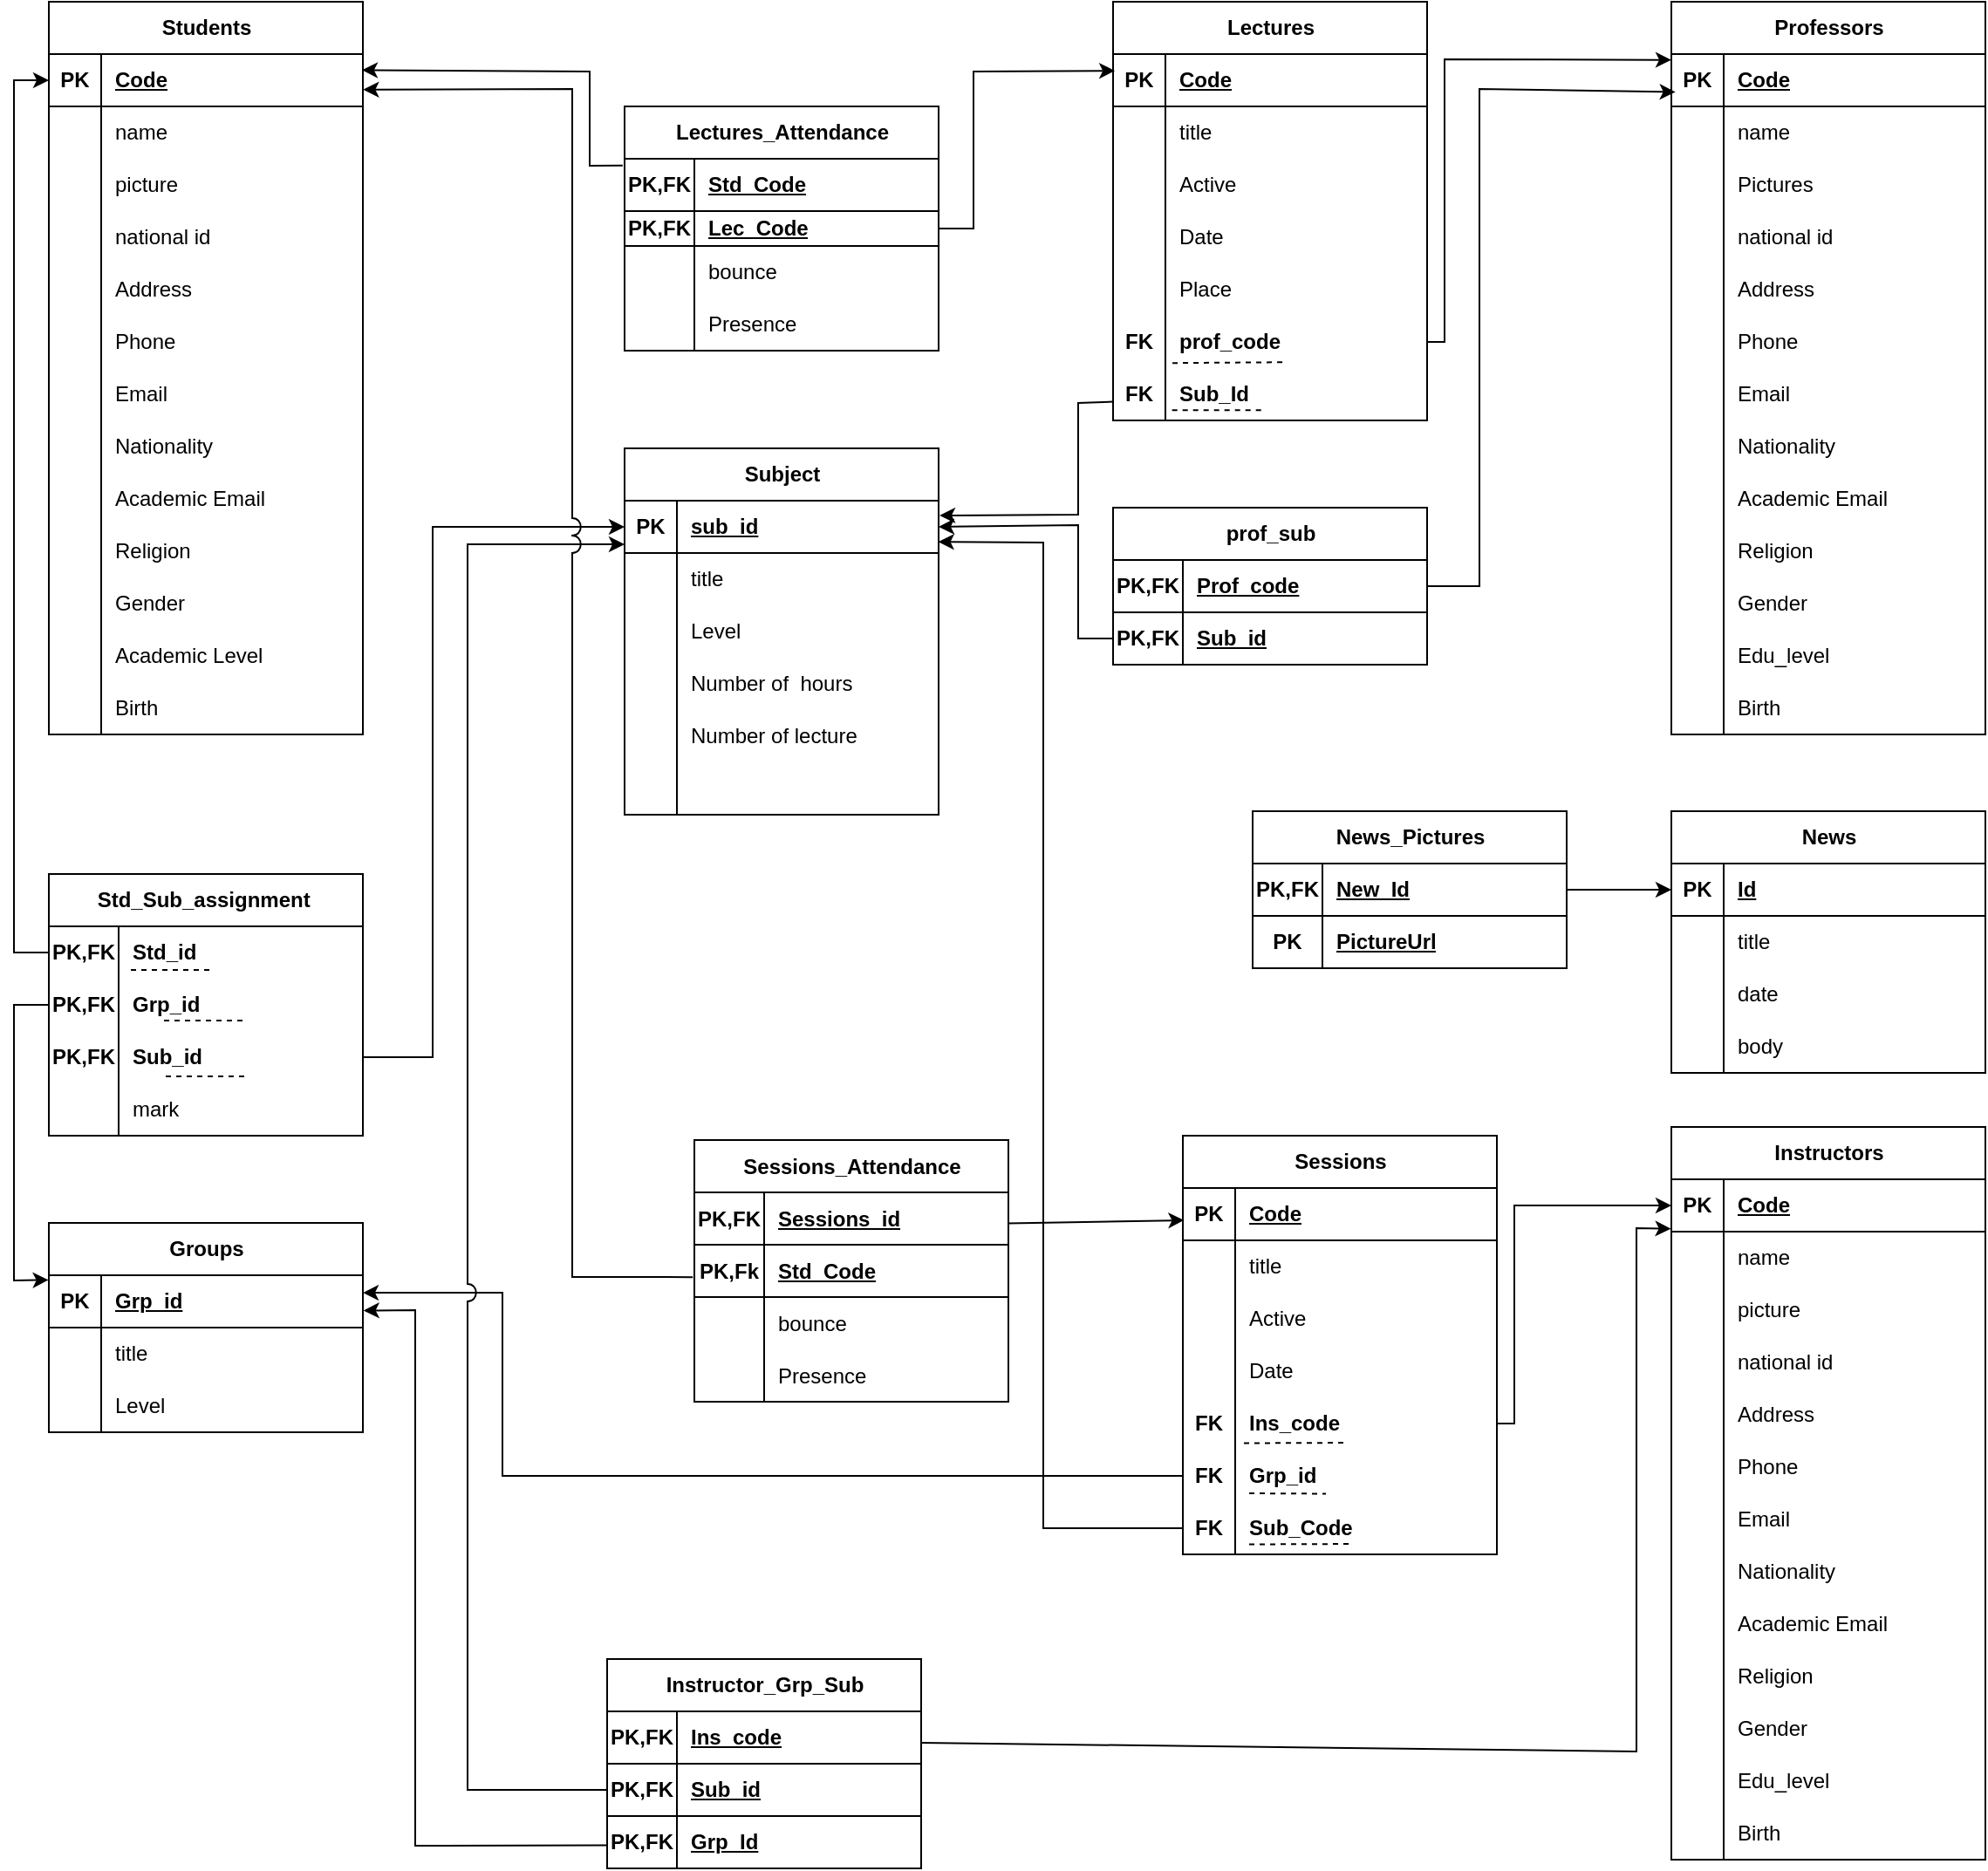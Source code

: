 <mxfile version="23.1.2" type="device">
  <diagram id="v_4qteXU4_RycFOje7zs" name="Page-1">
    <mxGraphModel dx="5323" dy="2590" grid="1" gridSize="10" guides="1" tooltips="1" connect="1" arrows="1" fold="1" page="1" pageScale="1" pageWidth="850" pageHeight="1100" math="0" shadow="0">
      <root>
        <mxCell id="0" />
        <mxCell id="1" parent="0" />
        <mxCell id="_3uksJsxaxwY7LxhS8UI-468" value="News" style="shape=table;startSize=30;container=1;collapsible=1;childLayout=tableLayout;fixedRows=1;rowLines=0;fontStyle=1;align=center;resizeLast=1;html=1;" parent="1" vertex="1">
          <mxGeometry x="-1330" y="-136" width="180" height="150" as="geometry" />
        </mxCell>
        <mxCell id="_3uksJsxaxwY7LxhS8UI-469" value="" style="shape=tableRow;horizontal=0;startSize=0;swimlaneHead=0;swimlaneBody=0;fillColor=none;collapsible=0;dropTarget=0;points=[[0,0.5],[1,0.5]];portConstraint=eastwest;top=0;left=0;right=0;bottom=1;" parent="_3uksJsxaxwY7LxhS8UI-468" vertex="1">
          <mxGeometry y="30" width="180" height="30" as="geometry" />
        </mxCell>
        <mxCell id="_3uksJsxaxwY7LxhS8UI-470" value="PK" style="shape=partialRectangle;connectable=0;fillColor=none;top=0;left=0;bottom=0;right=0;fontStyle=1;overflow=hidden;whiteSpace=wrap;html=1;" parent="_3uksJsxaxwY7LxhS8UI-469" vertex="1">
          <mxGeometry width="30" height="30" as="geometry">
            <mxRectangle width="30" height="30" as="alternateBounds" />
          </mxGeometry>
        </mxCell>
        <mxCell id="_3uksJsxaxwY7LxhS8UI-471" value="Id" style="shape=partialRectangle;connectable=0;fillColor=none;top=0;left=0;bottom=0;right=0;align=left;spacingLeft=6;fontStyle=5;overflow=hidden;whiteSpace=wrap;html=1;" parent="_3uksJsxaxwY7LxhS8UI-469" vertex="1">
          <mxGeometry x="30" width="150" height="30" as="geometry">
            <mxRectangle width="150" height="30" as="alternateBounds" />
          </mxGeometry>
        </mxCell>
        <mxCell id="_3uksJsxaxwY7LxhS8UI-472" value="" style="shape=tableRow;horizontal=0;startSize=0;swimlaneHead=0;swimlaneBody=0;fillColor=none;collapsible=0;dropTarget=0;points=[[0,0.5],[1,0.5]];portConstraint=eastwest;top=0;left=0;right=0;bottom=0;" parent="_3uksJsxaxwY7LxhS8UI-468" vertex="1">
          <mxGeometry y="60" width="180" height="30" as="geometry" />
        </mxCell>
        <mxCell id="_3uksJsxaxwY7LxhS8UI-473" value="" style="shape=partialRectangle;connectable=0;fillColor=none;top=0;left=0;bottom=0;right=0;editable=1;overflow=hidden;whiteSpace=wrap;html=1;" parent="_3uksJsxaxwY7LxhS8UI-472" vertex="1">
          <mxGeometry width="30" height="30" as="geometry">
            <mxRectangle width="30" height="30" as="alternateBounds" />
          </mxGeometry>
        </mxCell>
        <mxCell id="_3uksJsxaxwY7LxhS8UI-474" value="title" style="shape=partialRectangle;connectable=0;fillColor=none;top=0;left=0;bottom=0;right=0;align=left;spacingLeft=6;overflow=hidden;whiteSpace=wrap;html=1;" parent="_3uksJsxaxwY7LxhS8UI-472" vertex="1">
          <mxGeometry x="30" width="150" height="30" as="geometry">
            <mxRectangle width="150" height="30" as="alternateBounds" />
          </mxGeometry>
        </mxCell>
        <mxCell id="_3uksJsxaxwY7LxhS8UI-475" value="" style="shape=tableRow;horizontal=0;startSize=0;swimlaneHead=0;swimlaneBody=0;fillColor=none;collapsible=0;dropTarget=0;points=[[0,0.5],[1,0.5]];portConstraint=eastwest;top=0;left=0;right=0;bottom=0;" parent="_3uksJsxaxwY7LxhS8UI-468" vertex="1">
          <mxGeometry y="90" width="180" height="30" as="geometry" />
        </mxCell>
        <mxCell id="_3uksJsxaxwY7LxhS8UI-476" value="" style="shape=partialRectangle;connectable=0;fillColor=none;top=0;left=0;bottom=0;right=0;editable=1;overflow=hidden;whiteSpace=wrap;html=1;" parent="_3uksJsxaxwY7LxhS8UI-475" vertex="1">
          <mxGeometry width="30" height="30" as="geometry">
            <mxRectangle width="30" height="30" as="alternateBounds" />
          </mxGeometry>
        </mxCell>
        <mxCell id="_3uksJsxaxwY7LxhS8UI-477" value="date" style="shape=partialRectangle;connectable=0;fillColor=none;top=0;left=0;bottom=0;right=0;align=left;spacingLeft=6;overflow=hidden;whiteSpace=wrap;html=1;" parent="_3uksJsxaxwY7LxhS8UI-475" vertex="1">
          <mxGeometry x="30" width="150" height="30" as="geometry">
            <mxRectangle width="150" height="30" as="alternateBounds" />
          </mxGeometry>
        </mxCell>
        <mxCell id="_3uksJsxaxwY7LxhS8UI-481" style="shape=tableRow;horizontal=0;startSize=0;swimlaneHead=0;swimlaneBody=0;fillColor=none;collapsible=0;dropTarget=0;points=[[0,0.5],[1,0.5]];portConstraint=eastwest;top=0;left=0;right=0;bottom=0;" parent="_3uksJsxaxwY7LxhS8UI-468" vertex="1">
          <mxGeometry y="120" width="180" height="30" as="geometry" />
        </mxCell>
        <mxCell id="_3uksJsxaxwY7LxhS8UI-482" style="shape=partialRectangle;connectable=0;fillColor=none;top=0;left=0;bottom=0;right=0;editable=1;overflow=hidden;whiteSpace=wrap;html=1;" parent="_3uksJsxaxwY7LxhS8UI-481" vertex="1">
          <mxGeometry width="30" height="30" as="geometry">
            <mxRectangle width="30" height="30" as="alternateBounds" />
          </mxGeometry>
        </mxCell>
        <mxCell id="_3uksJsxaxwY7LxhS8UI-483" value="body" style="shape=partialRectangle;connectable=0;fillColor=none;top=0;left=0;bottom=0;right=0;align=left;spacingLeft=6;overflow=hidden;whiteSpace=wrap;html=1;" parent="_3uksJsxaxwY7LxhS8UI-481" vertex="1">
          <mxGeometry x="30" width="150" height="30" as="geometry">
            <mxRectangle width="150" height="30" as="alternateBounds" />
          </mxGeometry>
        </mxCell>
        <mxCell id="_3uksJsxaxwY7LxhS8UI-484" value="Students" style="shape=table;startSize=30;container=1;collapsible=1;childLayout=tableLayout;fixedRows=1;rowLines=0;fontStyle=1;align=center;resizeLast=1;html=1;rounded=0;" parent="1" vertex="1">
          <mxGeometry x="-2260" y="-600" width="180" height="420" as="geometry" />
        </mxCell>
        <mxCell id="_3uksJsxaxwY7LxhS8UI-485" value="" style="shape=tableRow;horizontal=0;startSize=0;swimlaneHead=0;swimlaneBody=0;fillColor=none;collapsible=0;dropTarget=0;points=[[0,0.5],[1,0.5]];portConstraint=eastwest;top=0;left=0;right=0;bottom=1;rounded=0;" parent="_3uksJsxaxwY7LxhS8UI-484" vertex="1">
          <mxGeometry y="30" width="180" height="30" as="geometry" />
        </mxCell>
        <mxCell id="_3uksJsxaxwY7LxhS8UI-486" value="PK" style="shape=partialRectangle;connectable=0;fillColor=none;top=0;left=0;bottom=0;right=0;fontStyle=1;overflow=hidden;whiteSpace=wrap;html=1;rounded=0;" parent="_3uksJsxaxwY7LxhS8UI-485" vertex="1">
          <mxGeometry width="30" height="30" as="geometry">
            <mxRectangle width="30" height="30" as="alternateBounds" />
          </mxGeometry>
        </mxCell>
        <mxCell id="_3uksJsxaxwY7LxhS8UI-487" value="Code" style="shape=partialRectangle;connectable=0;fillColor=none;top=0;left=0;bottom=0;right=0;align=left;spacingLeft=6;fontStyle=5;overflow=hidden;whiteSpace=wrap;html=1;rounded=0;" parent="_3uksJsxaxwY7LxhS8UI-485" vertex="1">
          <mxGeometry x="30" width="150" height="30" as="geometry">
            <mxRectangle width="150" height="30" as="alternateBounds" />
          </mxGeometry>
        </mxCell>
        <mxCell id="_3uksJsxaxwY7LxhS8UI-488" value="" style="shape=tableRow;horizontal=0;startSize=0;swimlaneHead=0;swimlaneBody=0;fillColor=none;collapsible=0;dropTarget=0;points=[[0,0.5],[1,0.5]];portConstraint=eastwest;top=0;left=0;right=0;bottom=0;rounded=0;" parent="_3uksJsxaxwY7LxhS8UI-484" vertex="1">
          <mxGeometry y="60" width="180" height="30" as="geometry" />
        </mxCell>
        <mxCell id="_3uksJsxaxwY7LxhS8UI-489" value="" style="shape=partialRectangle;connectable=0;fillColor=none;top=0;left=0;bottom=0;right=0;editable=1;overflow=hidden;whiteSpace=wrap;html=1;rounded=0;" parent="_3uksJsxaxwY7LxhS8UI-488" vertex="1">
          <mxGeometry width="30" height="30" as="geometry">
            <mxRectangle width="30" height="30" as="alternateBounds" />
          </mxGeometry>
        </mxCell>
        <mxCell id="_3uksJsxaxwY7LxhS8UI-490" value="name" style="shape=partialRectangle;connectable=0;fillColor=none;top=0;left=0;bottom=0;right=0;align=left;spacingLeft=6;overflow=hidden;whiteSpace=wrap;html=1;rounded=0;" parent="_3uksJsxaxwY7LxhS8UI-488" vertex="1">
          <mxGeometry x="30" width="150" height="30" as="geometry">
            <mxRectangle width="150" height="30" as="alternateBounds" />
          </mxGeometry>
        </mxCell>
        <mxCell id="_3uksJsxaxwY7LxhS8UI-491" value="" style="shape=tableRow;horizontal=0;startSize=0;swimlaneHead=0;swimlaneBody=0;fillColor=none;collapsible=0;dropTarget=0;points=[[0,0.5],[1,0.5]];portConstraint=eastwest;top=0;left=0;right=0;bottom=0;rounded=0;" parent="_3uksJsxaxwY7LxhS8UI-484" vertex="1">
          <mxGeometry y="90" width="180" height="30" as="geometry" />
        </mxCell>
        <mxCell id="_3uksJsxaxwY7LxhS8UI-492" value="" style="shape=partialRectangle;connectable=0;fillColor=none;top=0;left=0;bottom=0;right=0;editable=1;overflow=hidden;whiteSpace=wrap;html=1;rounded=0;" parent="_3uksJsxaxwY7LxhS8UI-491" vertex="1">
          <mxGeometry width="30" height="30" as="geometry">
            <mxRectangle width="30" height="30" as="alternateBounds" />
          </mxGeometry>
        </mxCell>
        <mxCell id="_3uksJsxaxwY7LxhS8UI-493" value="picture" style="shape=partialRectangle;connectable=0;fillColor=none;top=0;left=0;bottom=0;right=0;align=left;spacingLeft=6;overflow=hidden;whiteSpace=wrap;html=1;rounded=0;" parent="_3uksJsxaxwY7LxhS8UI-491" vertex="1">
          <mxGeometry x="30" width="150" height="30" as="geometry">
            <mxRectangle width="150" height="30" as="alternateBounds" />
          </mxGeometry>
        </mxCell>
        <mxCell id="_3uksJsxaxwY7LxhS8UI-494" value="" style="shape=tableRow;horizontal=0;startSize=0;swimlaneHead=0;swimlaneBody=0;fillColor=none;collapsible=0;dropTarget=0;points=[[0,0.5],[1,0.5]];portConstraint=eastwest;top=0;left=0;right=0;bottom=0;rounded=0;" parent="_3uksJsxaxwY7LxhS8UI-484" vertex="1">
          <mxGeometry y="120" width="180" height="30" as="geometry" />
        </mxCell>
        <mxCell id="_3uksJsxaxwY7LxhS8UI-495" value="" style="shape=partialRectangle;connectable=0;fillColor=none;top=0;left=0;bottom=0;right=0;editable=1;overflow=hidden;whiteSpace=wrap;html=1;rounded=0;" parent="_3uksJsxaxwY7LxhS8UI-494" vertex="1">
          <mxGeometry width="30" height="30" as="geometry">
            <mxRectangle width="30" height="30" as="alternateBounds" />
          </mxGeometry>
        </mxCell>
        <mxCell id="_3uksJsxaxwY7LxhS8UI-496" value="national id" style="shape=partialRectangle;connectable=0;fillColor=none;top=0;left=0;bottom=0;right=0;align=left;spacingLeft=6;overflow=hidden;whiteSpace=wrap;html=1;rounded=0;" parent="_3uksJsxaxwY7LxhS8UI-494" vertex="1">
          <mxGeometry x="30" width="150" height="30" as="geometry">
            <mxRectangle width="150" height="30" as="alternateBounds" />
          </mxGeometry>
        </mxCell>
        <mxCell id="_3uksJsxaxwY7LxhS8UI-497" style="shape=tableRow;horizontal=0;startSize=0;swimlaneHead=0;swimlaneBody=0;fillColor=none;collapsible=0;dropTarget=0;points=[[0,0.5],[1,0.5]];portConstraint=eastwest;top=0;left=0;right=0;bottom=0;rounded=0;" parent="_3uksJsxaxwY7LxhS8UI-484" vertex="1">
          <mxGeometry y="150" width="180" height="30" as="geometry" />
        </mxCell>
        <mxCell id="_3uksJsxaxwY7LxhS8UI-498" value="" style="shape=partialRectangle;connectable=0;fillColor=none;top=0;left=0;bottom=0;right=0;editable=1;overflow=hidden;whiteSpace=wrap;html=1;rounded=0;" parent="_3uksJsxaxwY7LxhS8UI-497" vertex="1">
          <mxGeometry width="30" height="30" as="geometry">
            <mxRectangle width="30" height="30" as="alternateBounds" />
          </mxGeometry>
        </mxCell>
        <mxCell id="_3uksJsxaxwY7LxhS8UI-499" value="Address&amp;nbsp;" style="shape=partialRectangle;connectable=0;fillColor=none;top=0;left=0;bottom=0;right=0;align=left;spacingLeft=6;overflow=hidden;whiteSpace=wrap;html=1;rounded=0;" parent="_3uksJsxaxwY7LxhS8UI-497" vertex="1">
          <mxGeometry x="30" width="150" height="30" as="geometry">
            <mxRectangle width="150" height="30" as="alternateBounds" />
          </mxGeometry>
        </mxCell>
        <mxCell id="_3uksJsxaxwY7LxhS8UI-500" style="shape=tableRow;horizontal=0;startSize=0;swimlaneHead=0;swimlaneBody=0;fillColor=none;collapsible=0;dropTarget=0;points=[[0,0.5],[1,0.5]];portConstraint=eastwest;top=0;left=0;right=0;bottom=0;rounded=0;" parent="_3uksJsxaxwY7LxhS8UI-484" vertex="1">
          <mxGeometry y="180" width="180" height="30" as="geometry" />
        </mxCell>
        <mxCell id="_3uksJsxaxwY7LxhS8UI-501" style="shape=partialRectangle;connectable=0;fillColor=none;top=0;left=0;bottom=0;right=0;editable=1;overflow=hidden;whiteSpace=wrap;html=1;rounded=0;" parent="_3uksJsxaxwY7LxhS8UI-500" vertex="1">
          <mxGeometry width="30" height="30" as="geometry">
            <mxRectangle width="30" height="30" as="alternateBounds" />
          </mxGeometry>
        </mxCell>
        <mxCell id="_3uksJsxaxwY7LxhS8UI-502" value="Phone" style="shape=partialRectangle;connectable=0;fillColor=none;top=0;left=0;bottom=0;right=0;align=left;spacingLeft=6;overflow=hidden;whiteSpace=wrap;html=1;rounded=0;" parent="_3uksJsxaxwY7LxhS8UI-500" vertex="1">
          <mxGeometry x="30" width="150" height="30" as="geometry">
            <mxRectangle width="150" height="30" as="alternateBounds" />
          </mxGeometry>
        </mxCell>
        <mxCell id="_3uksJsxaxwY7LxhS8UI-503" style="shape=tableRow;horizontal=0;startSize=0;swimlaneHead=0;swimlaneBody=0;fillColor=none;collapsible=0;dropTarget=0;points=[[0,0.5],[1,0.5]];portConstraint=eastwest;top=0;left=0;right=0;bottom=0;rounded=0;" parent="_3uksJsxaxwY7LxhS8UI-484" vertex="1">
          <mxGeometry y="210" width="180" height="30" as="geometry" />
        </mxCell>
        <mxCell id="_3uksJsxaxwY7LxhS8UI-504" style="shape=partialRectangle;connectable=0;fillColor=none;top=0;left=0;bottom=0;right=0;editable=1;overflow=hidden;whiteSpace=wrap;html=1;rounded=0;" parent="_3uksJsxaxwY7LxhS8UI-503" vertex="1">
          <mxGeometry width="30" height="30" as="geometry">
            <mxRectangle width="30" height="30" as="alternateBounds" />
          </mxGeometry>
        </mxCell>
        <mxCell id="_3uksJsxaxwY7LxhS8UI-505" value="Email" style="shape=partialRectangle;connectable=0;fillColor=none;top=0;left=0;bottom=0;right=0;align=left;spacingLeft=6;overflow=hidden;whiteSpace=wrap;html=1;rounded=0;" parent="_3uksJsxaxwY7LxhS8UI-503" vertex="1">
          <mxGeometry x="30" width="150" height="30" as="geometry">
            <mxRectangle width="150" height="30" as="alternateBounds" />
          </mxGeometry>
        </mxCell>
        <mxCell id="_3uksJsxaxwY7LxhS8UI-506" style="shape=tableRow;horizontal=0;startSize=0;swimlaneHead=0;swimlaneBody=0;fillColor=none;collapsible=0;dropTarget=0;points=[[0,0.5],[1,0.5]];portConstraint=eastwest;top=0;left=0;right=0;bottom=0;rounded=0;" parent="_3uksJsxaxwY7LxhS8UI-484" vertex="1">
          <mxGeometry y="240" width="180" height="30" as="geometry" />
        </mxCell>
        <mxCell id="_3uksJsxaxwY7LxhS8UI-507" style="shape=partialRectangle;connectable=0;fillColor=none;top=0;left=0;bottom=0;right=0;editable=1;overflow=hidden;whiteSpace=wrap;html=1;rounded=0;" parent="_3uksJsxaxwY7LxhS8UI-506" vertex="1">
          <mxGeometry width="30" height="30" as="geometry">
            <mxRectangle width="30" height="30" as="alternateBounds" />
          </mxGeometry>
        </mxCell>
        <mxCell id="_3uksJsxaxwY7LxhS8UI-508" value="Nationality" style="shape=partialRectangle;connectable=0;fillColor=none;top=0;left=0;bottom=0;right=0;align=left;spacingLeft=6;overflow=hidden;whiteSpace=wrap;html=1;rounded=0;" parent="_3uksJsxaxwY7LxhS8UI-506" vertex="1">
          <mxGeometry x="30" width="150" height="30" as="geometry">
            <mxRectangle width="150" height="30" as="alternateBounds" />
          </mxGeometry>
        </mxCell>
        <mxCell id="_3uksJsxaxwY7LxhS8UI-509" style="shape=tableRow;horizontal=0;startSize=0;swimlaneHead=0;swimlaneBody=0;fillColor=none;collapsible=0;dropTarget=0;points=[[0,0.5],[1,0.5]];portConstraint=eastwest;top=0;left=0;right=0;bottom=0;rounded=0;" parent="_3uksJsxaxwY7LxhS8UI-484" vertex="1">
          <mxGeometry y="270" width="180" height="30" as="geometry" />
        </mxCell>
        <mxCell id="_3uksJsxaxwY7LxhS8UI-510" style="shape=partialRectangle;connectable=0;fillColor=none;top=0;left=0;bottom=0;right=0;editable=1;overflow=hidden;whiteSpace=wrap;html=1;rounded=0;" parent="_3uksJsxaxwY7LxhS8UI-509" vertex="1">
          <mxGeometry width="30" height="30" as="geometry">
            <mxRectangle width="30" height="30" as="alternateBounds" />
          </mxGeometry>
        </mxCell>
        <mxCell id="_3uksJsxaxwY7LxhS8UI-511" value="Academic Email" style="shape=partialRectangle;connectable=0;fillColor=none;top=0;left=0;bottom=0;right=0;align=left;spacingLeft=6;overflow=hidden;whiteSpace=wrap;html=1;rounded=0;" parent="_3uksJsxaxwY7LxhS8UI-509" vertex="1">
          <mxGeometry x="30" width="150" height="30" as="geometry">
            <mxRectangle width="150" height="30" as="alternateBounds" />
          </mxGeometry>
        </mxCell>
        <mxCell id="_3uksJsxaxwY7LxhS8UI-512" style="shape=tableRow;horizontal=0;startSize=0;swimlaneHead=0;swimlaneBody=0;fillColor=none;collapsible=0;dropTarget=0;points=[[0,0.5],[1,0.5]];portConstraint=eastwest;top=0;left=0;right=0;bottom=0;rounded=0;" parent="_3uksJsxaxwY7LxhS8UI-484" vertex="1">
          <mxGeometry y="300" width="180" height="30" as="geometry" />
        </mxCell>
        <mxCell id="_3uksJsxaxwY7LxhS8UI-513" style="shape=partialRectangle;connectable=0;fillColor=none;top=0;left=0;bottom=0;right=0;editable=1;overflow=hidden;whiteSpace=wrap;html=1;rounded=0;" parent="_3uksJsxaxwY7LxhS8UI-512" vertex="1">
          <mxGeometry width="30" height="30" as="geometry">
            <mxRectangle width="30" height="30" as="alternateBounds" />
          </mxGeometry>
        </mxCell>
        <mxCell id="_3uksJsxaxwY7LxhS8UI-514" value="Religion" style="shape=partialRectangle;connectable=0;fillColor=none;top=0;left=0;bottom=0;right=0;align=left;spacingLeft=6;overflow=hidden;whiteSpace=wrap;html=1;rounded=0;" parent="_3uksJsxaxwY7LxhS8UI-512" vertex="1">
          <mxGeometry x="30" width="150" height="30" as="geometry">
            <mxRectangle width="150" height="30" as="alternateBounds" />
          </mxGeometry>
        </mxCell>
        <mxCell id="_3uksJsxaxwY7LxhS8UI-515" style="shape=tableRow;horizontal=0;startSize=0;swimlaneHead=0;swimlaneBody=0;fillColor=none;collapsible=0;dropTarget=0;points=[[0,0.5],[1,0.5]];portConstraint=eastwest;top=0;left=0;right=0;bottom=0;rounded=0;" parent="_3uksJsxaxwY7LxhS8UI-484" vertex="1">
          <mxGeometry y="330" width="180" height="30" as="geometry" />
        </mxCell>
        <mxCell id="_3uksJsxaxwY7LxhS8UI-516" style="shape=partialRectangle;connectable=0;fillColor=none;top=0;left=0;bottom=0;right=0;editable=1;overflow=hidden;whiteSpace=wrap;html=1;rounded=0;" parent="_3uksJsxaxwY7LxhS8UI-515" vertex="1">
          <mxGeometry width="30" height="30" as="geometry">
            <mxRectangle width="30" height="30" as="alternateBounds" />
          </mxGeometry>
        </mxCell>
        <mxCell id="_3uksJsxaxwY7LxhS8UI-517" value="Gender" style="shape=partialRectangle;connectable=0;fillColor=none;top=0;left=0;bottom=0;right=0;align=left;spacingLeft=6;overflow=hidden;whiteSpace=wrap;html=1;rounded=0;" parent="_3uksJsxaxwY7LxhS8UI-515" vertex="1">
          <mxGeometry x="30" width="150" height="30" as="geometry">
            <mxRectangle width="150" height="30" as="alternateBounds" />
          </mxGeometry>
        </mxCell>
        <mxCell id="_3uksJsxaxwY7LxhS8UI-518" style="shape=tableRow;horizontal=0;startSize=0;swimlaneHead=0;swimlaneBody=0;fillColor=none;collapsible=0;dropTarget=0;points=[[0,0.5],[1,0.5]];portConstraint=eastwest;top=0;left=0;right=0;bottom=0;rounded=0;" parent="_3uksJsxaxwY7LxhS8UI-484" vertex="1">
          <mxGeometry y="360" width="180" height="30" as="geometry" />
        </mxCell>
        <mxCell id="_3uksJsxaxwY7LxhS8UI-519" style="shape=partialRectangle;connectable=0;fillColor=none;top=0;left=0;bottom=0;right=0;editable=1;overflow=hidden;whiteSpace=wrap;html=1;rounded=0;" parent="_3uksJsxaxwY7LxhS8UI-518" vertex="1">
          <mxGeometry width="30" height="30" as="geometry">
            <mxRectangle width="30" height="30" as="alternateBounds" />
          </mxGeometry>
        </mxCell>
        <mxCell id="_3uksJsxaxwY7LxhS8UI-520" value="Academic Level" style="shape=partialRectangle;connectable=0;fillColor=none;top=0;left=0;bottom=0;right=0;align=left;spacingLeft=6;overflow=hidden;whiteSpace=wrap;html=1;rounded=0;" parent="_3uksJsxaxwY7LxhS8UI-518" vertex="1">
          <mxGeometry x="30" width="150" height="30" as="geometry">
            <mxRectangle width="150" height="30" as="alternateBounds" />
          </mxGeometry>
        </mxCell>
        <mxCell id="_3uksJsxaxwY7LxhS8UI-521" style="shape=tableRow;horizontal=0;startSize=0;swimlaneHead=0;swimlaneBody=0;fillColor=none;collapsible=0;dropTarget=0;points=[[0,0.5],[1,0.5]];portConstraint=eastwest;top=0;left=0;right=0;bottom=0;rounded=0;" parent="_3uksJsxaxwY7LxhS8UI-484" vertex="1">
          <mxGeometry y="390" width="180" height="30" as="geometry" />
        </mxCell>
        <mxCell id="_3uksJsxaxwY7LxhS8UI-522" style="shape=partialRectangle;connectable=0;fillColor=none;top=0;left=0;bottom=0;right=0;editable=1;overflow=hidden;whiteSpace=wrap;html=1;rounded=0;" parent="_3uksJsxaxwY7LxhS8UI-521" vertex="1">
          <mxGeometry width="30" height="30" as="geometry">
            <mxRectangle width="30" height="30" as="alternateBounds" />
          </mxGeometry>
        </mxCell>
        <mxCell id="_3uksJsxaxwY7LxhS8UI-523" value="Birth" style="shape=partialRectangle;connectable=0;fillColor=none;top=0;left=0;bottom=0;right=0;align=left;spacingLeft=6;overflow=hidden;whiteSpace=wrap;html=1;rounded=0;" parent="_3uksJsxaxwY7LxhS8UI-521" vertex="1">
          <mxGeometry x="30" width="150" height="30" as="geometry">
            <mxRectangle width="150" height="30" as="alternateBounds" />
          </mxGeometry>
        </mxCell>
        <mxCell id="_3uksJsxaxwY7LxhS8UI-524" value="Groups" style="shape=table;startSize=30;container=1;collapsible=1;childLayout=tableLayout;fixedRows=1;rowLines=0;fontStyle=1;align=center;resizeLast=1;html=1;" parent="1" vertex="1">
          <mxGeometry x="-2260" y="100" width="180" height="120" as="geometry" />
        </mxCell>
        <mxCell id="_3uksJsxaxwY7LxhS8UI-525" value="" style="shape=tableRow;horizontal=0;startSize=0;swimlaneHead=0;swimlaneBody=0;fillColor=none;collapsible=0;dropTarget=0;points=[[0,0.5],[1,0.5]];portConstraint=eastwest;top=0;left=0;right=0;bottom=1;" parent="_3uksJsxaxwY7LxhS8UI-524" vertex="1">
          <mxGeometry y="30" width="180" height="30" as="geometry" />
        </mxCell>
        <mxCell id="_3uksJsxaxwY7LxhS8UI-526" value="PK" style="shape=partialRectangle;connectable=0;fillColor=none;top=0;left=0;bottom=0;right=0;fontStyle=1;overflow=hidden;whiteSpace=wrap;html=1;" parent="_3uksJsxaxwY7LxhS8UI-525" vertex="1">
          <mxGeometry width="30" height="30" as="geometry">
            <mxRectangle width="30" height="30" as="alternateBounds" />
          </mxGeometry>
        </mxCell>
        <mxCell id="_3uksJsxaxwY7LxhS8UI-527" value="Grp_id" style="shape=partialRectangle;connectable=0;fillColor=none;top=0;left=0;bottom=0;right=0;align=left;spacingLeft=6;fontStyle=5;overflow=hidden;whiteSpace=wrap;html=1;" parent="_3uksJsxaxwY7LxhS8UI-525" vertex="1">
          <mxGeometry x="30" width="150" height="30" as="geometry">
            <mxRectangle width="150" height="30" as="alternateBounds" />
          </mxGeometry>
        </mxCell>
        <mxCell id="_3uksJsxaxwY7LxhS8UI-528" value="" style="shape=tableRow;horizontal=0;startSize=0;swimlaneHead=0;swimlaneBody=0;fillColor=none;collapsible=0;dropTarget=0;points=[[0,0.5],[1,0.5]];portConstraint=eastwest;top=0;left=0;right=0;bottom=0;" parent="_3uksJsxaxwY7LxhS8UI-524" vertex="1">
          <mxGeometry y="60" width="180" height="30" as="geometry" />
        </mxCell>
        <mxCell id="_3uksJsxaxwY7LxhS8UI-529" value="" style="shape=partialRectangle;connectable=0;fillColor=none;top=0;left=0;bottom=0;right=0;editable=1;overflow=hidden;whiteSpace=wrap;html=1;" parent="_3uksJsxaxwY7LxhS8UI-528" vertex="1">
          <mxGeometry width="30" height="30" as="geometry">
            <mxRectangle width="30" height="30" as="alternateBounds" />
          </mxGeometry>
        </mxCell>
        <mxCell id="_3uksJsxaxwY7LxhS8UI-530" value="title" style="shape=partialRectangle;connectable=0;fillColor=none;top=0;left=0;bottom=0;right=0;align=left;spacingLeft=6;overflow=hidden;whiteSpace=wrap;html=1;" parent="_3uksJsxaxwY7LxhS8UI-528" vertex="1">
          <mxGeometry x="30" width="150" height="30" as="geometry">
            <mxRectangle width="150" height="30" as="alternateBounds" />
          </mxGeometry>
        </mxCell>
        <mxCell id="_3uksJsxaxwY7LxhS8UI-531" value="" style="shape=tableRow;horizontal=0;startSize=0;swimlaneHead=0;swimlaneBody=0;fillColor=none;collapsible=0;dropTarget=0;points=[[0,0.5],[1,0.5]];portConstraint=eastwest;top=0;left=0;right=0;bottom=0;" parent="_3uksJsxaxwY7LxhS8UI-524" vertex="1">
          <mxGeometry y="90" width="180" height="30" as="geometry" />
        </mxCell>
        <mxCell id="_3uksJsxaxwY7LxhS8UI-532" value="" style="shape=partialRectangle;connectable=0;fillColor=none;top=0;left=0;bottom=0;right=0;editable=1;overflow=hidden;whiteSpace=wrap;html=1;" parent="_3uksJsxaxwY7LxhS8UI-531" vertex="1">
          <mxGeometry width="30" height="30" as="geometry">
            <mxRectangle width="30" height="30" as="alternateBounds" />
          </mxGeometry>
        </mxCell>
        <mxCell id="_3uksJsxaxwY7LxhS8UI-533" value="Level" style="shape=partialRectangle;connectable=0;fillColor=none;top=0;left=0;bottom=0;right=0;align=left;spacingLeft=6;overflow=hidden;whiteSpace=wrap;html=1;" parent="_3uksJsxaxwY7LxhS8UI-531" vertex="1">
          <mxGeometry x="30" width="150" height="30" as="geometry">
            <mxRectangle width="150" height="30" as="alternateBounds" />
          </mxGeometry>
        </mxCell>
        <mxCell id="_3uksJsxaxwY7LxhS8UI-573" value="Subject" style="shape=table;startSize=30;container=1;collapsible=1;childLayout=tableLayout;fixedRows=1;rowLines=0;fontStyle=1;align=center;resizeLast=1;html=1;" parent="1" vertex="1">
          <mxGeometry x="-1930" y="-344" width="180" height="210" as="geometry" />
        </mxCell>
        <mxCell id="_3uksJsxaxwY7LxhS8UI-574" value="" style="shape=tableRow;horizontal=0;startSize=0;swimlaneHead=0;swimlaneBody=0;fillColor=none;collapsible=0;dropTarget=0;points=[[0,0.5],[1,0.5]];portConstraint=eastwest;top=0;left=0;right=0;bottom=1;" parent="_3uksJsxaxwY7LxhS8UI-573" vertex="1">
          <mxGeometry y="30" width="180" height="30" as="geometry" />
        </mxCell>
        <mxCell id="_3uksJsxaxwY7LxhS8UI-575" value="PK" style="shape=partialRectangle;connectable=0;fillColor=none;top=0;left=0;bottom=0;right=0;fontStyle=1;overflow=hidden;whiteSpace=wrap;html=1;" parent="_3uksJsxaxwY7LxhS8UI-574" vertex="1">
          <mxGeometry width="30" height="30" as="geometry">
            <mxRectangle width="30" height="30" as="alternateBounds" />
          </mxGeometry>
        </mxCell>
        <mxCell id="_3uksJsxaxwY7LxhS8UI-576" value="sub_id" style="shape=partialRectangle;connectable=0;fillColor=none;top=0;left=0;bottom=0;right=0;align=left;spacingLeft=6;fontStyle=5;overflow=hidden;whiteSpace=wrap;html=1;" parent="_3uksJsxaxwY7LxhS8UI-574" vertex="1">
          <mxGeometry x="30" width="150" height="30" as="geometry">
            <mxRectangle width="150" height="30" as="alternateBounds" />
          </mxGeometry>
        </mxCell>
        <mxCell id="_3uksJsxaxwY7LxhS8UI-577" value="" style="shape=tableRow;horizontal=0;startSize=0;swimlaneHead=0;swimlaneBody=0;fillColor=none;collapsible=0;dropTarget=0;points=[[0,0.5],[1,0.5]];portConstraint=eastwest;top=0;left=0;right=0;bottom=0;" parent="_3uksJsxaxwY7LxhS8UI-573" vertex="1">
          <mxGeometry y="60" width="180" height="30" as="geometry" />
        </mxCell>
        <mxCell id="_3uksJsxaxwY7LxhS8UI-578" value="" style="shape=partialRectangle;connectable=0;fillColor=none;top=0;left=0;bottom=0;right=0;editable=1;overflow=hidden;whiteSpace=wrap;html=1;" parent="_3uksJsxaxwY7LxhS8UI-577" vertex="1">
          <mxGeometry width="30" height="30" as="geometry">
            <mxRectangle width="30" height="30" as="alternateBounds" />
          </mxGeometry>
        </mxCell>
        <mxCell id="_3uksJsxaxwY7LxhS8UI-579" value="title" style="shape=partialRectangle;connectable=0;fillColor=none;top=0;left=0;bottom=0;right=0;align=left;spacingLeft=6;overflow=hidden;whiteSpace=wrap;html=1;" parent="_3uksJsxaxwY7LxhS8UI-577" vertex="1">
          <mxGeometry x="30" width="150" height="30" as="geometry">
            <mxRectangle width="150" height="30" as="alternateBounds" />
          </mxGeometry>
        </mxCell>
        <mxCell id="_3uksJsxaxwY7LxhS8UI-580" value="" style="shape=tableRow;horizontal=0;startSize=0;swimlaneHead=0;swimlaneBody=0;fillColor=none;collapsible=0;dropTarget=0;points=[[0,0.5],[1,0.5]];portConstraint=eastwest;top=0;left=0;right=0;bottom=0;" parent="_3uksJsxaxwY7LxhS8UI-573" vertex="1">
          <mxGeometry y="90" width="180" height="30" as="geometry" />
        </mxCell>
        <mxCell id="_3uksJsxaxwY7LxhS8UI-581" value="" style="shape=partialRectangle;connectable=0;fillColor=none;top=0;left=0;bottom=0;right=0;editable=1;overflow=hidden;whiteSpace=wrap;html=1;" parent="_3uksJsxaxwY7LxhS8UI-580" vertex="1">
          <mxGeometry width="30" height="30" as="geometry">
            <mxRectangle width="30" height="30" as="alternateBounds" />
          </mxGeometry>
        </mxCell>
        <mxCell id="_3uksJsxaxwY7LxhS8UI-582" value="Level" style="shape=partialRectangle;connectable=0;fillColor=none;top=0;left=0;bottom=0;right=0;align=left;spacingLeft=6;overflow=hidden;whiteSpace=wrap;html=1;" parent="_3uksJsxaxwY7LxhS8UI-580" vertex="1">
          <mxGeometry x="30" width="150" height="30" as="geometry">
            <mxRectangle width="150" height="30" as="alternateBounds" />
          </mxGeometry>
        </mxCell>
        <mxCell id="_3uksJsxaxwY7LxhS8UI-583" value="" style="shape=tableRow;horizontal=0;startSize=0;swimlaneHead=0;swimlaneBody=0;fillColor=none;collapsible=0;dropTarget=0;points=[[0,0.5],[1,0.5]];portConstraint=eastwest;top=0;left=0;right=0;bottom=0;" parent="_3uksJsxaxwY7LxhS8UI-573" vertex="1">
          <mxGeometry y="120" width="180" height="30" as="geometry" />
        </mxCell>
        <mxCell id="_3uksJsxaxwY7LxhS8UI-584" value="" style="shape=partialRectangle;connectable=0;fillColor=none;top=0;left=0;bottom=0;right=0;editable=1;overflow=hidden;whiteSpace=wrap;html=1;" parent="_3uksJsxaxwY7LxhS8UI-583" vertex="1">
          <mxGeometry width="30" height="30" as="geometry">
            <mxRectangle width="30" height="30" as="alternateBounds" />
          </mxGeometry>
        </mxCell>
        <mxCell id="_3uksJsxaxwY7LxhS8UI-585" value="Number of&amp;nbsp;&amp;nbsp;&lt;span style=&quot;text-align: center;&quot;&gt;hours&lt;/span&gt;" style="shape=partialRectangle;connectable=0;fillColor=none;top=0;left=0;bottom=0;right=0;align=left;spacingLeft=6;overflow=hidden;whiteSpace=wrap;html=1;" parent="_3uksJsxaxwY7LxhS8UI-583" vertex="1">
          <mxGeometry x="30" width="150" height="30" as="geometry">
            <mxRectangle width="150" height="30" as="alternateBounds" />
          </mxGeometry>
        </mxCell>
        <mxCell id="_3uksJsxaxwY7LxhS8UI-586" style="shape=tableRow;horizontal=0;startSize=0;swimlaneHead=0;swimlaneBody=0;fillColor=none;collapsible=0;dropTarget=0;points=[[0,0.5],[1,0.5]];portConstraint=eastwest;top=0;left=0;right=0;bottom=0;" parent="_3uksJsxaxwY7LxhS8UI-573" vertex="1">
          <mxGeometry y="150" width="180" height="30" as="geometry" />
        </mxCell>
        <mxCell id="_3uksJsxaxwY7LxhS8UI-587" style="shape=partialRectangle;connectable=0;fillColor=none;top=0;left=0;bottom=0;right=0;editable=1;overflow=hidden;whiteSpace=wrap;html=1;" parent="_3uksJsxaxwY7LxhS8UI-586" vertex="1">
          <mxGeometry width="30" height="30" as="geometry">
            <mxRectangle width="30" height="30" as="alternateBounds" />
          </mxGeometry>
        </mxCell>
        <mxCell id="_3uksJsxaxwY7LxhS8UI-588" value="Number of&amp;nbsp;&lt;span style=&quot;text-align: center;&quot;&gt;lecture&lt;/span&gt;" style="shape=partialRectangle;connectable=0;fillColor=none;top=0;left=0;bottom=0;right=0;align=left;spacingLeft=6;overflow=hidden;whiteSpace=wrap;html=1;" parent="_3uksJsxaxwY7LxhS8UI-586" vertex="1">
          <mxGeometry x="30" width="150" height="30" as="geometry">
            <mxRectangle width="150" height="30" as="alternateBounds" />
          </mxGeometry>
        </mxCell>
        <mxCell id="_3uksJsxaxwY7LxhS8UI-589" style="shape=tableRow;horizontal=0;startSize=0;swimlaneHead=0;swimlaneBody=0;fillColor=none;collapsible=0;dropTarget=0;points=[[0,0.5],[1,0.5]];portConstraint=eastwest;top=0;left=0;right=0;bottom=0;" parent="_3uksJsxaxwY7LxhS8UI-573" vertex="1">
          <mxGeometry y="180" width="180" height="30" as="geometry" />
        </mxCell>
        <mxCell id="_3uksJsxaxwY7LxhS8UI-590" style="shape=partialRectangle;connectable=0;fillColor=none;top=0;left=0;bottom=0;right=0;editable=1;overflow=hidden;whiteSpace=wrap;html=1;" parent="_3uksJsxaxwY7LxhS8UI-589" vertex="1">
          <mxGeometry width="30" height="30" as="geometry">
            <mxRectangle width="30" height="30" as="alternateBounds" />
          </mxGeometry>
        </mxCell>
        <mxCell id="_3uksJsxaxwY7LxhS8UI-591" style="shape=partialRectangle;connectable=0;fillColor=none;top=0;left=0;bottom=0;right=0;align=left;spacingLeft=6;overflow=hidden;whiteSpace=wrap;html=1;" parent="_3uksJsxaxwY7LxhS8UI-589" vertex="1">
          <mxGeometry x="30" width="150" height="30" as="geometry">
            <mxRectangle width="150" height="30" as="alternateBounds" />
          </mxGeometry>
        </mxCell>
        <mxCell id="_3uksJsxaxwY7LxhS8UI-592" value="Std_Sub_assignment&amp;nbsp;" style="shape=table;startSize=30;container=1;collapsible=1;childLayout=tableLayout;fixedRows=1;rowLines=0;fontStyle=1;align=center;resizeLast=1;html=1;" parent="1" vertex="1">
          <mxGeometry x="-2260" y="-100" width="180" height="150" as="geometry" />
        </mxCell>
        <mxCell id="_3uksJsxaxwY7LxhS8UI-610" style="shape=tableRow;horizontal=0;startSize=0;swimlaneHead=0;swimlaneBody=0;fillColor=none;collapsible=0;dropTarget=0;points=[[0,0.5],[1,0.5]];portConstraint=eastwest;top=0;left=0;right=0;bottom=0;" parent="_3uksJsxaxwY7LxhS8UI-592" vertex="1">
          <mxGeometry y="30" width="180" height="30" as="geometry" />
        </mxCell>
        <mxCell id="_3uksJsxaxwY7LxhS8UI-611" value="PK,FK" style="shape=partialRectangle;connectable=0;fillColor=none;top=0;left=0;bottom=0;right=0;editable=1;overflow=hidden;whiteSpace=wrap;html=1;fontStyle=1" parent="_3uksJsxaxwY7LxhS8UI-610" vertex="1">
          <mxGeometry width="40" height="30" as="geometry">
            <mxRectangle width="40" height="30" as="alternateBounds" />
          </mxGeometry>
        </mxCell>
        <mxCell id="_3uksJsxaxwY7LxhS8UI-612" value="Std_id" style="shape=partialRectangle;connectable=0;fillColor=none;top=0;left=0;bottom=0;right=0;align=left;spacingLeft=6;overflow=hidden;whiteSpace=wrap;html=1;fontStyle=1" parent="_3uksJsxaxwY7LxhS8UI-610" vertex="1">
          <mxGeometry x="40" width="140" height="30" as="geometry">
            <mxRectangle width="140" height="30" as="alternateBounds" />
          </mxGeometry>
        </mxCell>
        <mxCell id="_3uksJsxaxwY7LxhS8UI-596" value="" style="shape=tableRow;horizontal=0;startSize=0;swimlaneHead=0;swimlaneBody=0;fillColor=none;collapsible=0;dropTarget=0;points=[[0,0.5],[1,0.5]];portConstraint=eastwest;top=0;left=0;right=0;bottom=0;" parent="_3uksJsxaxwY7LxhS8UI-592" vertex="1">
          <mxGeometry y="60" width="180" height="30" as="geometry" />
        </mxCell>
        <mxCell id="_3uksJsxaxwY7LxhS8UI-597" value="PK,FK" style="shape=partialRectangle;connectable=0;fillColor=none;top=0;left=0;bottom=0;right=0;editable=1;overflow=hidden;whiteSpace=wrap;html=1;fontStyle=1" parent="_3uksJsxaxwY7LxhS8UI-596" vertex="1">
          <mxGeometry width="40" height="30" as="geometry">
            <mxRectangle width="40" height="30" as="alternateBounds" />
          </mxGeometry>
        </mxCell>
        <mxCell id="_3uksJsxaxwY7LxhS8UI-598" value="Grp_id" style="shape=partialRectangle;connectable=0;fillColor=none;top=0;left=0;bottom=0;right=0;align=left;spacingLeft=6;overflow=hidden;whiteSpace=wrap;html=1;fontStyle=1" parent="_3uksJsxaxwY7LxhS8UI-596" vertex="1">
          <mxGeometry x="40" width="140" height="30" as="geometry">
            <mxRectangle width="140" height="30" as="alternateBounds" />
          </mxGeometry>
        </mxCell>
        <mxCell id="_3uksJsxaxwY7LxhS8UI-599" value="" style="shape=tableRow;horizontal=0;startSize=0;swimlaneHead=0;swimlaneBody=0;fillColor=none;collapsible=0;dropTarget=0;points=[[0,0.5],[1,0.5]];portConstraint=eastwest;top=0;left=0;right=0;bottom=0;" parent="_3uksJsxaxwY7LxhS8UI-592" vertex="1">
          <mxGeometry y="90" width="180" height="30" as="geometry" />
        </mxCell>
        <mxCell id="_3uksJsxaxwY7LxhS8UI-600" value="PK,FK" style="shape=partialRectangle;connectable=0;fillColor=none;top=0;left=0;bottom=0;right=0;editable=1;overflow=hidden;whiteSpace=wrap;html=1;fontStyle=1" parent="_3uksJsxaxwY7LxhS8UI-599" vertex="1">
          <mxGeometry width="40" height="30" as="geometry">
            <mxRectangle width="40" height="30" as="alternateBounds" />
          </mxGeometry>
        </mxCell>
        <mxCell id="_3uksJsxaxwY7LxhS8UI-601" value="Sub_id" style="shape=partialRectangle;connectable=0;fillColor=none;top=0;left=0;bottom=0;right=0;align=left;spacingLeft=6;overflow=hidden;whiteSpace=wrap;html=1;fontStyle=1" parent="_3uksJsxaxwY7LxhS8UI-599" vertex="1">
          <mxGeometry x="40" width="140" height="30" as="geometry">
            <mxRectangle width="140" height="30" as="alternateBounds" />
          </mxGeometry>
        </mxCell>
        <mxCell id="_3uksJsxaxwY7LxhS8UI-602" style="shape=tableRow;horizontal=0;startSize=0;swimlaneHead=0;swimlaneBody=0;fillColor=none;collapsible=0;dropTarget=0;points=[[0,0.5],[1,0.5]];portConstraint=eastwest;top=0;left=0;right=0;bottom=0;" parent="_3uksJsxaxwY7LxhS8UI-592" vertex="1">
          <mxGeometry y="120" width="180" height="30" as="geometry" />
        </mxCell>
        <mxCell id="_3uksJsxaxwY7LxhS8UI-603" style="shape=partialRectangle;connectable=0;fillColor=none;top=0;left=0;bottom=0;right=0;editable=1;overflow=hidden;whiteSpace=wrap;html=1;" parent="_3uksJsxaxwY7LxhS8UI-602" vertex="1">
          <mxGeometry width="40" height="30" as="geometry">
            <mxRectangle width="40" height="30" as="alternateBounds" />
          </mxGeometry>
        </mxCell>
        <mxCell id="_3uksJsxaxwY7LxhS8UI-604" value="mark" style="shape=partialRectangle;connectable=0;fillColor=none;top=0;left=0;bottom=0;right=0;align=left;spacingLeft=6;overflow=hidden;whiteSpace=wrap;html=1;" parent="_3uksJsxaxwY7LxhS8UI-602" vertex="1">
          <mxGeometry x="40" width="140" height="30" as="geometry">
            <mxRectangle width="140" height="30" as="alternateBounds" />
          </mxGeometry>
        </mxCell>
        <mxCell id="_3uksJsxaxwY7LxhS8UI-606" value="" style="endArrow=none;dashed=1;html=1;rounded=0;" parent="_3uksJsxaxwY7LxhS8UI-592" edge="1">
          <mxGeometry width="50" height="50" relative="1" as="geometry">
            <mxPoint x="47" y="55" as="sourcePoint" />
            <mxPoint x="93" y="55" as="targetPoint" />
          </mxGeometry>
        </mxCell>
        <mxCell id="_3uksJsxaxwY7LxhS8UI-607" value="" style="endArrow=none;dashed=1;html=1;rounded=0;" parent="1" edge="1">
          <mxGeometry width="50" height="50" relative="1" as="geometry">
            <mxPoint x="-2194" y="-16" as="sourcePoint" />
            <mxPoint x="-2148" y="-16" as="targetPoint" />
          </mxGeometry>
        </mxCell>
        <mxCell id="_3uksJsxaxwY7LxhS8UI-608" value="" style="endArrow=none;dashed=1;html=1;rounded=0;" parent="1" edge="1">
          <mxGeometry width="50" height="50" relative="1" as="geometry">
            <mxPoint x="-2193" y="16" as="sourcePoint" />
            <mxPoint x="-2147" y="16" as="targetPoint" />
          </mxGeometry>
        </mxCell>
        <mxCell id="_3uksJsxaxwY7LxhS8UI-613" value="" style="endArrow=classic;html=1;rounded=0;entryX=-0.001;entryY=0.09;entryDx=0;entryDy=0;entryPerimeter=0;exitX=0;exitY=0.5;exitDx=0;exitDy=0;" parent="1" source="_3uksJsxaxwY7LxhS8UI-592" target="_3uksJsxaxwY7LxhS8UI-525" edge="1">
          <mxGeometry width="50" height="50" relative="1" as="geometry">
            <mxPoint x="-2080" y="-70" as="sourcePoint" />
            <mxPoint x="-2030" y="-120" as="targetPoint" />
            <Array as="points">
              <mxPoint x="-2280" y="-25" />
              <mxPoint x="-2280" y="133" />
            </Array>
          </mxGeometry>
        </mxCell>
        <mxCell id="_3uksJsxaxwY7LxhS8UI-614" value="" style="endArrow=classic;html=1;rounded=0;entryX=0;entryY=0.5;entryDx=0;entryDy=0;jumpStyle=arc;jumpSize=10;exitX=1;exitY=0.5;exitDx=0;exitDy=0;" parent="1" source="_3uksJsxaxwY7LxhS8UI-599" target="_3uksJsxaxwY7LxhS8UI-574" edge="1">
          <mxGeometry width="50" height="50" relative="1" as="geometry">
            <mxPoint x="-2010" as="sourcePoint" />
            <mxPoint x="-2050" y="-50" as="targetPoint" />
            <Array as="points">
              <mxPoint x="-2040" y="5" />
              <mxPoint x="-2040" y="-299" />
            </Array>
          </mxGeometry>
        </mxCell>
        <mxCell id="_3uksJsxaxwY7LxhS8UI-615" value="" style="endArrow=classic;html=1;rounded=0;entryX=0;entryY=0.5;entryDx=0;entryDy=0;exitX=0;exitY=0.5;exitDx=0;exitDy=0;" parent="1" source="_3uksJsxaxwY7LxhS8UI-610" target="_3uksJsxaxwY7LxhS8UI-485" edge="1">
          <mxGeometry width="50" height="50" relative="1" as="geometry">
            <mxPoint x="-2200" y="-220" as="sourcePoint" />
            <mxPoint x="-2150" y="-270" as="targetPoint" />
            <Array as="points">
              <mxPoint x="-2280" y="-55" />
              <mxPoint x="-2280" y="-555" />
            </Array>
          </mxGeometry>
        </mxCell>
        <mxCell id="_3uksJsxaxwY7LxhS8UI-616" value="Lectures" style="shape=table;startSize=30;container=1;collapsible=1;childLayout=tableLayout;fixedRows=1;rowLines=0;fontStyle=1;align=center;resizeLast=1;html=1;" parent="1" vertex="1">
          <mxGeometry x="-1650" y="-600" width="180" height="240" as="geometry" />
        </mxCell>
        <mxCell id="_3uksJsxaxwY7LxhS8UI-617" value="" style="shape=tableRow;horizontal=0;startSize=0;swimlaneHead=0;swimlaneBody=0;fillColor=none;collapsible=0;dropTarget=0;points=[[0,0.5],[1,0.5]];portConstraint=eastwest;top=0;left=0;right=0;bottom=1;" parent="_3uksJsxaxwY7LxhS8UI-616" vertex="1">
          <mxGeometry y="30" width="180" height="30" as="geometry" />
        </mxCell>
        <mxCell id="_3uksJsxaxwY7LxhS8UI-618" value="PK" style="shape=partialRectangle;connectable=0;fillColor=none;top=0;left=0;bottom=0;right=0;fontStyle=1;overflow=hidden;whiteSpace=wrap;html=1;" parent="_3uksJsxaxwY7LxhS8UI-617" vertex="1">
          <mxGeometry width="30" height="30" as="geometry">
            <mxRectangle width="30" height="30" as="alternateBounds" />
          </mxGeometry>
        </mxCell>
        <mxCell id="_3uksJsxaxwY7LxhS8UI-619" value="Code" style="shape=partialRectangle;connectable=0;fillColor=none;top=0;left=0;bottom=0;right=0;align=left;spacingLeft=6;fontStyle=5;overflow=hidden;whiteSpace=wrap;html=1;" parent="_3uksJsxaxwY7LxhS8UI-617" vertex="1">
          <mxGeometry x="30" width="150" height="30" as="geometry">
            <mxRectangle width="150" height="30" as="alternateBounds" />
          </mxGeometry>
        </mxCell>
        <mxCell id="_3uksJsxaxwY7LxhS8UI-620" value="" style="shape=tableRow;horizontal=0;startSize=0;swimlaneHead=0;swimlaneBody=0;fillColor=none;collapsible=0;dropTarget=0;points=[[0,0.5],[1,0.5]];portConstraint=eastwest;top=0;left=0;right=0;bottom=0;" parent="_3uksJsxaxwY7LxhS8UI-616" vertex="1">
          <mxGeometry y="60" width="180" height="30" as="geometry" />
        </mxCell>
        <mxCell id="_3uksJsxaxwY7LxhS8UI-621" value="" style="shape=partialRectangle;connectable=0;fillColor=none;top=0;left=0;bottom=0;right=0;editable=1;overflow=hidden;whiteSpace=wrap;html=1;" parent="_3uksJsxaxwY7LxhS8UI-620" vertex="1">
          <mxGeometry width="30" height="30" as="geometry">
            <mxRectangle width="30" height="30" as="alternateBounds" />
          </mxGeometry>
        </mxCell>
        <mxCell id="_3uksJsxaxwY7LxhS8UI-622" value="title" style="shape=partialRectangle;connectable=0;fillColor=none;top=0;left=0;bottom=0;right=0;align=left;spacingLeft=6;overflow=hidden;whiteSpace=wrap;html=1;" parent="_3uksJsxaxwY7LxhS8UI-620" vertex="1">
          <mxGeometry x="30" width="150" height="30" as="geometry">
            <mxRectangle width="150" height="30" as="alternateBounds" />
          </mxGeometry>
        </mxCell>
        <mxCell id="_3uksJsxaxwY7LxhS8UI-623" value="" style="shape=tableRow;horizontal=0;startSize=0;swimlaneHead=0;swimlaneBody=0;fillColor=none;collapsible=0;dropTarget=0;points=[[0,0.5],[1,0.5]];portConstraint=eastwest;top=0;left=0;right=0;bottom=0;" parent="_3uksJsxaxwY7LxhS8UI-616" vertex="1">
          <mxGeometry y="90" width="180" height="30" as="geometry" />
        </mxCell>
        <mxCell id="_3uksJsxaxwY7LxhS8UI-624" value="" style="shape=partialRectangle;connectable=0;fillColor=none;top=0;left=0;bottom=0;right=0;editable=1;overflow=hidden;whiteSpace=wrap;html=1;" parent="_3uksJsxaxwY7LxhS8UI-623" vertex="1">
          <mxGeometry width="30" height="30" as="geometry">
            <mxRectangle width="30" height="30" as="alternateBounds" />
          </mxGeometry>
        </mxCell>
        <mxCell id="_3uksJsxaxwY7LxhS8UI-625" value="Active" style="shape=partialRectangle;connectable=0;fillColor=none;top=0;left=0;bottom=0;right=0;align=left;spacingLeft=6;overflow=hidden;whiteSpace=wrap;html=1;" parent="_3uksJsxaxwY7LxhS8UI-623" vertex="1">
          <mxGeometry x="30" width="150" height="30" as="geometry">
            <mxRectangle width="150" height="30" as="alternateBounds" />
          </mxGeometry>
        </mxCell>
        <mxCell id="_3uksJsxaxwY7LxhS8UI-626" value="" style="shape=tableRow;horizontal=0;startSize=0;swimlaneHead=0;swimlaneBody=0;fillColor=none;collapsible=0;dropTarget=0;points=[[0,0.5],[1,0.5]];portConstraint=eastwest;top=0;left=0;right=0;bottom=0;" parent="_3uksJsxaxwY7LxhS8UI-616" vertex="1">
          <mxGeometry y="120" width="180" height="30" as="geometry" />
        </mxCell>
        <mxCell id="_3uksJsxaxwY7LxhS8UI-627" value="" style="shape=partialRectangle;connectable=0;fillColor=none;top=0;left=0;bottom=0;right=0;editable=1;overflow=hidden;whiteSpace=wrap;html=1;" parent="_3uksJsxaxwY7LxhS8UI-626" vertex="1">
          <mxGeometry width="30" height="30" as="geometry">
            <mxRectangle width="30" height="30" as="alternateBounds" />
          </mxGeometry>
        </mxCell>
        <mxCell id="_3uksJsxaxwY7LxhS8UI-628" value="Date" style="shape=partialRectangle;connectable=0;fillColor=none;top=0;left=0;bottom=0;right=0;align=left;spacingLeft=6;overflow=hidden;whiteSpace=wrap;html=1;" parent="_3uksJsxaxwY7LxhS8UI-626" vertex="1">
          <mxGeometry x="30" width="150" height="30" as="geometry">
            <mxRectangle width="150" height="30" as="alternateBounds" />
          </mxGeometry>
        </mxCell>
        <mxCell id="_3uksJsxaxwY7LxhS8UI-629" style="shape=tableRow;horizontal=0;startSize=0;swimlaneHead=0;swimlaneBody=0;fillColor=none;collapsible=0;dropTarget=0;points=[[0,0.5],[1,0.5]];portConstraint=eastwest;top=0;left=0;right=0;bottom=0;" parent="_3uksJsxaxwY7LxhS8UI-616" vertex="1">
          <mxGeometry y="150" width="180" height="30" as="geometry" />
        </mxCell>
        <mxCell id="_3uksJsxaxwY7LxhS8UI-630" style="shape=partialRectangle;connectable=0;fillColor=none;top=0;left=0;bottom=0;right=0;editable=1;overflow=hidden;whiteSpace=wrap;html=1;" parent="_3uksJsxaxwY7LxhS8UI-629" vertex="1">
          <mxGeometry width="30" height="30" as="geometry">
            <mxRectangle width="30" height="30" as="alternateBounds" />
          </mxGeometry>
        </mxCell>
        <mxCell id="_3uksJsxaxwY7LxhS8UI-631" value="Place" style="shape=partialRectangle;connectable=0;fillColor=none;top=0;left=0;bottom=0;right=0;align=left;spacingLeft=6;overflow=hidden;whiteSpace=wrap;html=1;" parent="_3uksJsxaxwY7LxhS8UI-629" vertex="1">
          <mxGeometry x="30" width="150" height="30" as="geometry">
            <mxRectangle width="150" height="30" as="alternateBounds" />
          </mxGeometry>
        </mxCell>
        <mxCell id="_3uksJsxaxwY7LxhS8UI-632" style="shape=tableRow;horizontal=0;startSize=0;swimlaneHead=0;swimlaneBody=0;fillColor=none;collapsible=0;dropTarget=0;points=[[0,0.5],[1,0.5]];portConstraint=eastwest;top=0;left=0;right=0;bottom=0;" parent="_3uksJsxaxwY7LxhS8UI-616" vertex="1">
          <mxGeometry y="180" width="180" height="30" as="geometry" />
        </mxCell>
        <mxCell id="_3uksJsxaxwY7LxhS8UI-633" value="FK" style="shape=partialRectangle;connectable=0;fillColor=none;top=0;left=0;bottom=0;right=0;editable=1;overflow=hidden;whiteSpace=wrap;html=1;fontStyle=1" parent="_3uksJsxaxwY7LxhS8UI-632" vertex="1">
          <mxGeometry width="30" height="30" as="geometry">
            <mxRectangle width="30" height="30" as="alternateBounds" />
          </mxGeometry>
        </mxCell>
        <mxCell id="_3uksJsxaxwY7LxhS8UI-634" value="prof_code" style="shape=partialRectangle;connectable=0;fillColor=none;top=0;left=0;bottom=0;right=0;align=left;spacingLeft=6;overflow=hidden;whiteSpace=wrap;html=1;fontStyle=1" parent="_3uksJsxaxwY7LxhS8UI-632" vertex="1">
          <mxGeometry x="30" width="150" height="30" as="geometry">
            <mxRectangle width="150" height="30" as="alternateBounds" />
          </mxGeometry>
        </mxCell>
        <mxCell id="_3uksJsxaxwY7LxhS8UI-635" style="shape=tableRow;horizontal=0;startSize=0;swimlaneHead=0;swimlaneBody=0;fillColor=none;collapsible=0;dropTarget=0;points=[[0,0.5],[1,0.5]];portConstraint=eastwest;top=0;left=0;right=0;bottom=0;" parent="_3uksJsxaxwY7LxhS8UI-616" vertex="1">
          <mxGeometry y="210" width="180" height="30" as="geometry" />
        </mxCell>
        <mxCell id="_3uksJsxaxwY7LxhS8UI-636" value="FK" style="shape=partialRectangle;connectable=0;fillColor=none;top=0;left=0;bottom=0;right=0;editable=1;overflow=hidden;whiteSpace=wrap;html=1;fontStyle=1" parent="_3uksJsxaxwY7LxhS8UI-635" vertex="1">
          <mxGeometry width="30" height="30" as="geometry">
            <mxRectangle width="30" height="30" as="alternateBounds" />
          </mxGeometry>
        </mxCell>
        <mxCell id="_3uksJsxaxwY7LxhS8UI-637" value="Sub_Id" style="shape=partialRectangle;connectable=0;fillColor=none;top=0;left=0;bottom=0;right=0;align=left;spacingLeft=6;overflow=hidden;whiteSpace=wrap;html=1;fontStyle=1" parent="_3uksJsxaxwY7LxhS8UI-635" vertex="1">
          <mxGeometry x="30" width="150" height="30" as="geometry">
            <mxRectangle width="150" height="30" as="alternateBounds" />
          </mxGeometry>
        </mxCell>
        <mxCell id="_3uksJsxaxwY7LxhS8UI-660" value="" style="endArrow=none;dashed=1;html=1;rounded=0;exitX=0.189;exitY=0.903;exitDx=0;exitDy=0;exitPerimeter=0;entryX=0.547;entryY=-0.113;entryDx=0;entryDy=0;entryPerimeter=0;" parent="_3uksJsxaxwY7LxhS8UI-616" source="_3uksJsxaxwY7LxhS8UI-632" target="_3uksJsxaxwY7LxhS8UI-635" edge="1">
          <mxGeometry width="50" height="50" relative="1" as="geometry">
            <mxPoint y="310" as="sourcePoint" />
            <mxPoint x="50" y="260" as="targetPoint" />
          </mxGeometry>
        </mxCell>
        <mxCell id="_3uksJsxaxwY7LxhS8UI-713" value="" style="endArrow=none;dashed=1;html=1;rounded=0;exitX=0.188;exitY=0.938;exitDx=0;exitDy=0;exitPerimeter=0;entryX=0.478;entryY=0.938;entryDx=0;entryDy=0;entryPerimeter=0;" parent="_3uksJsxaxwY7LxhS8UI-616" edge="1">
          <mxGeometry width="50" height="50" relative="1" as="geometry">
            <mxPoint x="33.84" y="234.14" as="sourcePoint" />
            <mxPoint x="86.04" y="234.14" as="targetPoint" />
          </mxGeometry>
        </mxCell>
        <mxCell id="_3uksJsxaxwY7LxhS8UI-641" value="Lectures_Attendance" style="shape=table;startSize=30;container=1;collapsible=1;childLayout=tableLayout;fixedRows=1;rowLines=0;fontStyle=1;align=center;resizeLast=1;html=1;" parent="1" vertex="1">
          <mxGeometry x="-1930" y="-540" width="180" height="140" as="geometry" />
        </mxCell>
        <mxCell id="_3uksJsxaxwY7LxhS8UI-655" style="shape=tableRow;horizontal=0;startSize=0;swimlaneHead=0;swimlaneBody=0;fillColor=none;collapsible=0;dropTarget=0;points=[[0,0.5],[1,0.5]];portConstraint=eastwest;top=0;left=0;right=0;bottom=1;" parent="_3uksJsxaxwY7LxhS8UI-641" vertex="1">
          <mxGeometry y="30" width="180" height="30" as="geometry" />
        </mxCell>
        <mxCell id="_3uksJsxaxwY7LxhS8UI-656" value="PK,FK" style="shape=partialRectangle;connectable=0;fillColor=none;top=0;left=0;bottom=0;right=0;fontStyle=1;overflow=hidden;whiteSpace=wrap;html=1;" parent="_3uksJsxaxwY7LxhS8UI-655" vertex="1">
          <mxGeometry width="40" height="30" as="geometry">
            <mxRectangle width="40" height="30" as="alternateBounds" />
          </mxGeometry>
        </mxCell>
        <mxCell id="_3uksJsxaxwY7LxhS8UI-657" value="Std_Code" style="shape=partialRectangle;connectable=0;fillColor=none;top=0;left=0;bottom=0;right=0;align=left;spacingLeft=6;fontStyle=5;overflow=hidden;whiteSpace=wrap;html=1;" parent="_3uksJsxaxwY7LxhS8UI-655" vertex="1">
          <mxGeometry x="40" width="140" height="30" as="geometry">
            <mxRectangle width="140" height="30" as="alternateBounds" />
          </mxGeometry>
        </mxCell>
        <mxCell id="_3uksJsxaxwY7LxhS8UI-642" value="" style="shape=tableRow;horizontal=0;startSize=0;swimlaneHead=0;swimlaneBody=0;fillColor=none;collapsible=0;dropTarget=0;points=[[0,0.5],[1,0.5]];portConstraint=eastwest;top=0;left=0;right=0;bottom=1;" parent="_3uksJsxaxwY7LxhS8UI-641" vertex="1">
          <mxGeometry y="60" width="180" height="20" as="geometry" />
        </mxCell>
        <mxCell id="_3uksJsxaxwY7LxhS8UI-643" value="PK,FK" style="shape=partialRectangle;connectable=0;fillColor=none;top=0;left=0;bottom=0;right=0;fontStyle=1;overflow=hidden;whiteSpace=wrap;html=1;" parent="_3uksJsxaxwY7LxhS8UI-642" vertex="1">
          <mxGeometry width="40" height="20" as="geometry">
            <mxRectangle width="40" height="20" as="alternateBounds" />
          </mxGeometry>
        </mxCell>
        <mxCell id="_3uksJsxaxwY7LxhS8UI-644" value="Lec_Code" style="shape=partialRectangle;connectable=0;fillColor=none;top=0;left=0;bottom=0;right=0;align=left;spacingLeft=6;fontStyle=5;overflow=hidden;whiteSpace=wrap;html=1;" parent="_3uksJsxaxwY7LxhS8UI-642" vertex="1">
          <mxGeometry x="40" width="140" height="20" as="geometry">
            <mxRectangle width="140" height="20" as="alternateBounds" />
          </mxGeometry>
        </mxCell>
        <mxCell id="_3uksJsxaxwY7LxhS8UI-648" value="" style="shape=tableRow;horizontal=0;startSize=0;swimlaneHead=0;swimlaneBody=0;fillColor=none;collapsible=0;dropTarget=0;points=[[0,0.5],[1,0.5]];portConstraint=eastwest;top=0;left=0;right=0;bottom=0;" parent="_3uksJsxaxwY7LxhS8UI-641" vertex="1">
          <mxGeometry y="80" width="180" height="30" as="geometry" />
        </mxCell>
        <mxCell id="_3uksJsxaxwY7LxhS8UI-649" value="" style="shape=partialRectangle;connectable=0;fillColor=none;top=0;left=0;bottom=0;right=0;editable=1;overflow=hidden;whiteSpace=wrap;html=1;" parent="_3uksJsxaxwY7LxhS8UI-648" vertex="1">
          <mxGeometry width="40" height="30" as="geometry">
            <mxRectangle width="40" height="30" as="alternateBounds" />
          </mxGeometry>
        </mxCell>
        <mxCell id="_3uksJsxaxwY7LxhS8UI-650" value="bounce" style="shape=partialRectangle;connectable=0;fillColor=none;top=0;left=0;bottom=0;right=0;align=left;spacingLeft=6;overflow=hidden;whiteSpace=wrap;html=1;" parent="_3uksJsxaxwY7LxhS8UI-648" vertex="1">
          <mxGeometry x="40" width="140" height="30" as="geometry">
            <mxRectangle width="140" height="30" as="alternateBounds" />
          </mxGeometry>
        </mxCell>
        <mxCell id="_3uksJsxaxwY7LxhS8UI-651" value="" style="shape=tableRow;horizontal=0;startSize=0;swimlaneHead=0;swimlaneBody=0;fillColor=none;collapsible=0;dropTarget=0;points=[[0,0.5],[1,0.5]];portConstraint=eastwest;top=0;left=0;right=0;bottom=0;" parent="_3uksJsxaxwY7LxhS8UI-641" vertex="1">
          <mxGeometry y="110" width="180" height="30" as="geometry" />
        </mxCell>
        <mxCell id="_3uksJsxaxwY7LxhS8UI-652" value="" style="shape=partialRectangle;connectable=0;fillColor=none;top=0;left=0;bottom=0;right=0;editable=1;overflow=hidden;whiteSpace=wrap;html=1;" parent="_3uksJsxaxwY7LxhS8UI-651" vertex="1">
          <mxGeometry width="40" height="30" as="geometry">
            <mxRectangle width="40" height="30" as="alternateBounds" />
          </mxGeometry>
        </mxCell>
        <mxCell id="_3uksJsxaxwY7LxhS8UI-653" value="Presence" style="shape=partialRectangle;connectable=0;fillColor=none;top=0;left=0;bottom=0;right=0;align=left;spacingLeft=6;overflow=hidden;whiteSpace=wrap;html=1;" parent="_3uksJsxaxwY7LxhS8UI-651" vertex="1">
          <mxGeometry x="40" width="140" height="30" as="geometry">
            <mxRectangle width="140" height="30" as="alternateBounds" />
          </mxGeometry>
        </mxCell>
        <mxCell id="_3uksJsxaxwY7LxhS8UI-658" value="" style="endArrow=classic;html=1;rounded=0;entryX=0.006;entryY=0.319;entryDx=0;entryDy=0;exitX=1;exitY=0.5;exitDx=0;exitDy=0;entryPerimeter=0;" parent="1" source="_3uksJsxaxwY7LxhS8UI-642" target="_3uksJsxaxwY7LxhS8UI-617" edge="1">
          <mxGeometry width="50" height="50" relative="1" as="geometry">
            <mxPoint x="-1790" y="-480" as="sourcePoint" />
            <mxPoint x="-1740" y="-530" as="targetPoint" />
            <Array as="points">
              <mxPoint x="-1730" y="-470" />
              <mxPoint x="-1730" y="-560" />
            </Array>
          </mxGeometry>
        </mxCell>
        <mxCell id="_3uksJsxaxwY7LxhS8UI-659" value="" style="endArrow=classic;html=1;rounded=0;entryX=0.997;entryY=0.305;entryDx=0;entryDy=0;entryPerimeter=0;exitX=-0.006;exitY=0.131;exitDx=0;exitDy=0;exitPerimeter=0;" parent="1" source="_3uksJsxaxwY7LxhS8UI-655" target="_3uksJsxaxwY7LxhS8UI-485" edge="1">
          <mxGeometry width="50" height="50" relative="1" as="geometry">
            <mxPoint x="-1980" y="-570" as="sourcePoint" />
            <mxPoint x="-2079.64" y="-542.02" as="targetPoint" />
            <Array as="points">
              <mxPoint x="-1950" y="-506" />
              <mxPoint x="-1950" y="-560" />
            </Array>
          </mxGeometry>
        </mxCell>
        <mxCell id="_3uksJsxaxwY7LxhS8UI-662" value="" style="endArrow=classic;html=1;rounded=0;entryX=1.003;entryY=0.283;entryDx=0;entryDy=0;exitX=0.001;exitY=0.642;exitDx=0;exitDy=0;jumpStyle=arc;jumpSize=10;entryPerimeter=0;exitPerimeter=0;" parent="1" source="_3uksJsxaxwY7LxhS8UI-635" target="_3uksJsxaxwY7LxhS8UI-574" edge="1">
          <mxGeometry width="50" height="50" relative="1" as="geometry">
            <mxPoint x="-1700" y="-470" as="sourcePoint" />
            <mxPoint x="-1640" y="-510" as="targetPoint" />
            <Array as="points">
              <mxPoint x="-1670" y="-370" />
              <mxPoint x="-1670" y="-306" />
            </Array>
          </mxGeometry>
        </mxCell>
        <mxCell id="_3uksJsxaxwY7LxhS8UI-663" value="Professors" style="shape=table;startSize=30;container=1;collapsible=1;childLayout=tableLayout;fixedRows=1;rowLines=0;fontStyle=1;align=center;resizeLast=1;html=1;rounded=0;" parent="1" vertex="1">
          <mxGeometry x="-1330" y="-600" width="180" height="420" as="geometry" />
        </mxCell>
        <mxCell id="_3uksJsxaxwY7LxhS8UI-664" value="" style="shape=tableRow;horizontal=0;startSize=0;swimlaneHead=0;swimlaneBody=0;fillColor=none;collapsible=0;dropTarget=0;points=[[0,0.5],[1,0.5]];portConstraint=eastwest;top=0;left=0;right=0;bottom=1;rounded=0;" parent="_3uksJsxaxwY7LxhS8UI-663" vertex="1">
          <mxGeometry y="30" width="180" height="30" as="geometry" />
        </mxCell>
        <mxCell id="_3uksJsxaxwY7LxhS8UI-665" value="PK" style="shape=partialRectangle;connectable=0;fillColor=none;top=0;left=0;bottom=0;right=0;fontStyle=1;overflow=hidden;whiteSpace=wrap;html=1;rounded=0;" parent="_3uksJsxaxwY7LxhS8UI-664" vertex="1">
          <mxGeometry width="30" height="30" as="geometry">
            <mxRectangle width="30" height="30" as="alternateBounds" />
          </mxGeometry>
        </mxCell>
        <mxCell id="_3uksJsxaxwY7LxhS8UI-666" value="Code" style="shape=partialRectangle;connectable=0;fillColor=none;top=0;left=0;bottom=0;right=0;align=left;spacingLeft=6;fontStyle=5;overflow=hidden;whiteSpace=wrap;html=1;rounded=0;" parent="_3uksJsxaxwY7LxhS8UI-664" vertex="1">
          <mxGeometry x="30" width="150" height="30" as="geometry">
            <mxRectangle width="150" height="30" as="alternateBounds" />
          </mxGeometry>
        </mxCell>
        <mxCell id="_3uksJsxaxwY7LxhS8UI-670" value="" style="shape=tableRow;horizontal=0;startSize=0;swimlaneHead=0;swimlaneBody=0;fillColor=none;collapsible=0;dropTarget=0;points=[[0,0.5],[1,0.5]];portConstraint=eastwest;top=0;left=0;right=0;bottom=0;rounded=0;" parent="_3uksJsxaxwY7LxhS8UI-663" vertex="1">
          <mxGeometry y="60" width="180" height="30" as="geometry" />
        </mxCell>
        <mxCell id="_3uksJsxaxwY7LxhS8UI-671" value="" style="shape=partialRectangle;connectable=0;fillColor=none;top=0;left=0;bottom=0;right=0;editable=1;overflow=hidden;whiteSpace=wrap;html=1;rounded=0;" parent="_3uksJsxaxwY7LxhS8UI-670" vertex="1">
          <mxGeometry width="30" height="30" as="geometry">
            <mxRectangle width="30" height="30" as="alternateBounds" />
          </mxGeometry>
        </mxCell>
        <mxCell id="_3uksJsxaxwY7LxhS8UI-672" value="name" style="shape=partialRectangle;connectable=0;fillColor=none;top=0;left=0;bottom=0;right=0;align=left;spacingLeft=6;overflow=hidden;whiteSpace=wrap;html=1;rounded=0;" parent="_3uksJsxaxwY7LxhS8UI-670" vertex="1">
          <mxGeometry x="30" width="150" height="30" as="geometry">
            <mxRectangle width="150" height="30" as="alternateBounds" />
          </mxGeometry>
        </mxCell>
        <mxCell id="_3uksJsxaxwY7LxhS8UI-667" value="" style="shape=tableRow;horizontal=0;startSize=0;swimlaneHead=0;swimlaneBody=0;fillColor=none;collapsible=0;dropTarget=0;points=[[0,0.5],[1,0.5]];portConstraint=eastwest;top=0;left=0;right=0;bottom=0;rounded=0;" parent="_3uksJsxaxwY7LxhS8UI-663" vertex="1">
          <mxGeometry y="90" width="180" height="30" as="geometry" />
        </mxCell>
        <mxCell id="_3uksJsxaxwY7LxhS8UI-668" value="" style="shape=partialRectangle;connectable=0;fillColor=none;top=0;left=0;bottom=0;right=0;editable=1;overflow=hidden;whiteSpace=wrap;html=1;rounded=0;" parent="_3uksJsxaxwY7LxhS8UI-667" vertex="1">
          <mxGeometry width="30" height="30" as="geometry">
            <mxRectangle width="30" height="30" as="alternateBounds" />
          </mxGeometry>
        </mxCell>
        <mxCell id="_3uksJsxaxwY7LxhS8UI-669" value="Pictures&amp;nbsp;" style="shape=partialRectangle;connectable=0;fillColor=none;top=0;left=0;bottom=0;right=0;align=left;spacingLeft=6;overflow=hidden;whiteSpace=wrap;html=1;rounded=0;" parent="_3uksJsxaxwY7LxhS8UI-667" vertex="1">
          <mxGeometry x="30" width="150" height="30" as="geometry">
            <mxRectangle width="150" height="30" as="alternateBounds" />
          </mxGeometry>
        </mxCell>
        <mxCell id="_3uksJsxaxwY7LxhS8UI-673" value="" style="shape=tableRow;horizontal=0;startSize=0;swimlaneHead=0;swimlaneBody=0;fillColor=none;collapsible=0;dropTarget=0;points=[[0,0.5],[1,0.5]];portConstraint=eastwest;top=0;left=0;right=0;bottom=0;rounded=0;" parent="_3uksJsxaxwY7LxhS8UI-663" vertex="1">
          <mxGeometry y="120" width="180" height="30" as="geometry" />
        </mxCell>
        <mxCell id="_3uksJsxaxwY7LxhS8UI-674" value="" style="shape=partialRectangle;connectable=0;fillColor=none;top=0;left=0;bottom=0;right=0;editable=1;overflow=hidden;whiteSpace=wrap;html=1;rounded=0;" parent="_3uksJsxaxwY7LxhS8UI-673" vertex="1">
          <mxGeometry width="30" height="30" as="geometry">
            <mxRectangle width="30" height="30" as="alternateBounds" />
          </mxGeometry>
        </mxCell>
        <mxCell id="_3uksJsxaxwY7LxhS8UI-675" value="national id" style="shape=partialRectangle;connectable=0;fillColor=none;top=0;left=0;bottom=0;right=0;align=left;spacingLeft=6;overflow=hidden;whiteSpace=wrap;html=1;rounded=0;" parent="_3uksJsxaxwY7LxhS8UI-673" vertex="1">
          <mxGeometry x="30" width="150" height="30" as="geometry">
            <mxRectangle width="150" height="30" as="alternateBounds" />
          </mxGeometry>
        </mxCell>
        <mxCell id="_3uksJsxaxwY7LxhS8UI-676" style="shape=tableRow;horizontal=0;startSize=0;swimlaneHead=0;swimlaneBody=0;fillColor=none;collapsible=0;dropTarget=0;points=[[0,0.5],[1,0.5]];portConstraint=eastwest;top=0;left=0;right=0;bottom=0;rounded=0;" parent="_3uksJsxaxwY7LxhS8UI-663" vertex="1">
          <mxGeometry y="150" width="180" height="30" as="geometry" />
        </mxCell>
        <mxCell id="_3uksJsxaxwY7LxhS8UI-677" value="" style="shape=partialRectangle;connectable=0;fillColor=none;top=0;left=0;bottom=0;right=0;editable=1;overflow=hidden;whiteSpace=wrap;html=1;rounded=0;" parent="_3uksJsxaxwY7LxhS8UI-676" vertex="1">
          <mxGeometry width="30" height="30" as="geometry">
            <mxRectangle width="30" height="30" as="alternateBounds" />
          </mxGeometry>
        </mxCell>
        <mxCell id="_3uksJsxaxwY7LxhS8UI-678" value="Address&amp;nbsp;" style="shape=partialRectangle;connectable=0;fillColor=none;top=0;left=0;bottom=0;right=0;align=left;spacingLeft=6;overflow=hidden;whiteSpace=wrap;html=1;rounded=0;" parent="_3uksJsxaxwY7LxhS8UI-676" vertex="1">
          <mxGeometry x="30" width="150" height="30" as="geometry">
            <mxRectangle width="150" height="30" as="alternateBounds" />
          </mxGeometry>
        </mxCell>
        <mxCell id="_3uksJsxaxwY7LxhS8UI-679" style="shape=tableRow;horizontal=0;startSize=0;swimlaneHead=0;swimlaneBody=0;fillColor=none;collapsible=0;dropTarget=0;points=[[0,0.5],[1,0.5]];portConstraint=eastwest;top=0;left=0;right=0;bottom=0;rounded=0;" parent="_3uksJsxaxwY7LxhS8UI-663" vertex="1">
          <mxGeometry y="180" width="180" height="30" as="geometry" />
        </mxCell>
        <mxCell id="_3uksJsxaxwY7LxhS8UI-680" style="shape=partialRectangle;connectable=0;fillColor=none;top=0;left=0;bottom=0;right=0;editable=1;overflow=hidden;whiteSpace=wrap;html=1;rounded=0;" parent="_3uksJsxaxwY7LxhS8UI-679" vertex="1">
          <mxGeometry width="30" height="30" as="geometry">
            <mxRectangle width="30" height="30" as="alternateBounds" />
          </mxGeometry>
        </mxCell>
        <mxCell id="_3uksJsxaxwY7LxhS8UI-681" value="Phone" style="shape=partialRectangle;connectable=0;fillColor=none;top=0;left=0;bottom=0;right=0;align=left;spacingLeft=6;overflow=hidden;whiteSpace=wrap;html=1;rounded=0;" parent="_3uksJsxaxwY7LxhS8UI-679" vertex="1">
          <mxGeometry x="30" width="150" height="30" as="geometry">
            <mxRectangle width="150" height="30" as="alternateBounds" />
          </mxGeometry>
        </mxCell>
        <mxCell id="_3uksJsxaxwY7LxhS8UI-682" style="shape=tableRow;horizontal=0;startSize=0;swimlaneHead=0;swimlaneBody=0;fillColor=none;collapsible=0;dropTarget=0;points=[[0,0.5],[1,0.5]];portConstraint=eastwest;top=0;left=0;right=0;bottom=0;rounded=0;" parent="_3uksJsxaxwY7LxhS8UI-663" vertex="1">
          <mxGeometry y="210" width="180" height="30" as="geometry" />
        </mxCell>
        <mxCell id="_3uksJsxaxwY7LxhS8UI-683" style="shape=partialRectangle;connectable=0;fillColor=none;top=0;left=0;bottom=0;right=0;editable=1;overflow=hidden;whiteSpace=wrap;html=1;rounded=0;" parent="_3uksJsxaxwY7LxhS8UI-682" vertex="1">
          <mxGeometry width="30" height="30" as="geometry">
            <mxRectangle width="30" height="30" as="alternateBounds" />
          </mxGeometry>
        </mxCell>
        <mxCell id="_3uksJsxaxwY7LxhS8UI-684" value="Email" style="shape=partialRectangle;connectable=0;fillColor=none;top=0;left=0;bottom=0;right=0;align=left;spacingLeft=6;overflow=hidden;whiteSpace=wrap;html=1;rounded=0;" parent="_3uksJsxaxwY7LxhS8UI-682" vertex="1">
          <mxGeometry x="30" width="150" height="30" as="geometry">
            <mxRectangle width="150" height="30" as="alternateBounds" />
          </mxGeometry>
        </mxCell>
        <mxCell id="_3uksJsxaxwY7LxhS8UI-685" style="shape=tableRow;horizontal=0;startSize=0;swimlaneHead=0;swimlaneBody=0;fillColor=none;collapsible=0;dropTarget=0;points=[[0,0.5],[1,0.5]];portConstraint=eastwest;top=0;left=0;right=0;bottom=0;rounded=0;" parent="_3uksJsxaxwY7LxhS8UI-663" vertex="1">
          <mxGeometry y="240" width="180" height="30" as="geometry" />
        </mxCell>
        <mxCell id="_3uksJsxaxwY7LxhS8UI-686" style="shape=partialRectangle;connectable=0;fillColor=none;top=0;left=0;bottom=0;right=0;editable=1;overflow=hidden;whiteSpace=wrap;html=1;rounded=0;" parent="_3uksJsxaxwY7LxhS8UI-685" vertex="1">
          <mxGeometry width="30" height="30" as="geometry">
            <mxRectangle width="30" height="30" as="alternateBounds" />
          </mxGeometry>
        </mxCell>
        <mxCell id="_3uksJsxaxwY7LxhS8UI-687" value="Nationality" style="shape=partialRectangle;connectable=0;fillColor=none;top=0;left=0;bottom=0;right=0;align=left;spacingLeft=6;overflow=hidden;whiteSpace=wrap;html=1;rounded=0;" parent="_3uksJsxaxwY7LxhS8UI-685" vertex="1">
          <mxGeometry x="30" width="150" height="30" as="geometry">
            <mxRectangle width="150" height="30" as="alternateBounds" />
          </mxGeometry>
        </mxCell>
        <mxCell id="_3uksJsxaxwY7LxhS8UI-688" style="shape=tableRow;horizontal=0;startSize=0;swimlaneHead=0;swimlaneBody=0;fillColor=none;collapsible=0;dropTarget=0;points=[[0,0.5],[1,0.5]];portConstraint=eastwest;top=0;left=0;right=0;bottom=0;rounded=0;" parent="_3uksJsxaxwY7LxhS8UI-663" vertex="1">
          <mxGeometry y="270" width="180" height="30" as="geometry" />
        </mxCell>
        <mxCell id="_3uksJsxaxwY7LxhS8UI-689" style="shape=partialRectangle;connectable=0;fillColor=none;top=0;left=0;bottom=0;right=0;editable=1;overflow=hidden;whiteSpace=wrap;html=1;rounded=0;" parent="_3uksJsxaxwY7LxhS8UI-688" vertex="1">
          <mxGeometry width="30" height="30" as="geometry">
            <mxRectangle width="30" height="30" as="alternateBounds" />
          </mxGeometry>
        </mxCell>
        <mxCell id="_3uksJsxaxwY7LxhS8UI-690" value="Academic Email" style="shape=partialRectangle;connectable=0;fillColor=none;top=0;left=0;bottom=0;right=0;align=left;spacingLeft=6;overflow=hidden;whiteSpace=wrap;html=1;rounded=0;" parent="_3uksJsxaxwY7LxhS8UI-688" vertex="1">
          <mxGeometry x="30" width="150" height="30" as="geometry">
            <mxRectangle width="150" height="30" as="alternateBounds" />
          </mxGeometry>
        </mxCell>
        <mxCell id="_3uksJsxaxwY7LxhS8UI-691" style="shape=tableRow;horizontal=0;startSize=0;swimlaneHead=0;swimlaneBody=0;fillColor=none;collapsible=0;dropTarget=0;points=[[0,0.5],[1,0.5]];portConstraint=eastwest;top=0;left=0;right=0;bottom=0;rounded=0;" parent="_3uksJsxaxwY7LxhS8UI-663" vertex="1">
          <mxGeometry y="300" width="180" height="30" as="geometry" />
        </mxCell>
        <mxCell id="_3uksJsxaxwY7LxhS8UI-692" style="shape=partialRectangle;connectable=0;fillColor=none;top=0;left=0;bottom=0;right=0;editable=1;overflow=hidden;whiteSpace=wrap;html=1;rounded=0;" parent="_3uksJsxaxwY7LxhS8UI-691" vertex="1">
          <mxGeometry width="30" height="30" as="geometry">
            <mxRectangle width="30" height="30" as="alternateBounds" />
          </mxGeometry>
        </mxCell>
        <mxCell id="_3uksJsxaxwY7LxhS8UI-693" value="Religion" style="shape=partialRectangle;connectable=0;fillColor=none;top=0;left=0;bottom=0;right=0;align=left;spacingLeft=6;overflow=hidden;whiteSpace=wrap;html=1;rounded=0;" parent="_3uksJsxaxwY7LxhS8UI-691" vertex="1">
          <mxGeometry x="30" width="150" height="30" as="geometry">
            <mxRectangle width="150" height="30" as="alternateBounds" />
          </mxGeometry>
        </mxCell>
        <mxCell id="_3uksJsxaxwY7LxhS8UI-694" style="shape=tableRow;horizontal=0;startSize=0;swimlaneHead=0;swimlaneBody=0;fillColor=none;collapsible=0;dropTarget=0;points=[[0,0.5],[1,0.5]];portConstraint=eastwest;top=0;left=0;right=0;bottom=0;rounded=0;" parent="_3uksJsxaxwY7LxhS8UI-663" vertex="1">
          <mxGeometry y="330" width="180" height="30" as="geometry" />
        </mxCell>
        <mxCell id="_3uksJsxaxwY7LxhS8UI-695" style="shape=partialRectangle;connectable=0;fillColor=none;top=0;left=0;bottom=0;right=0;editable=1;overflow=hidden;whiteSpace=wrap;html=1;rounded=0;" parent="_3uksJsxaxwY7LxhS8UI-694" vertex="1">
          <mxGeometry width="30" height="30" as="geometry">
            <mxRectangle width="30" height="30" as="alternateBounds" />
          </mxGeometry>
        </mxCell>
        <mxCell id="_3uksJsxaxwY7LxhS8UI-696" value="Gender" style="shape=partialRectangle;connectable=0;fillColor=none;top=0;left=0;bottom=0;right=0;align=left;spacingLeft=6;overflow=hidden;whiteSpace=wrap;html=1;rounded=0;" parent="_3uksJsxaxwY7LxhS8UI-694" vertex="1">
          <mxGeometry x="30" width="150" height="30" as="geometry">
            <mxRectangle width="150" height="30" as="alternateBounds" />
          </mxGeometry>
        </mxCell>
        <mxCell id="_3uksJsxaxwY7LxhS8UI-697" style="shape=tableRow;horizontal=0;startSize=0;swimlaneHead=0;swimlaneBody=0;fillColor=none;collapsible=0;dropTarget=0;points=[[0,0.5],[1,0.5]];portConstraint=eastwest;top=0;left=0;right=0;bottom=0;rounded=0;" parent="_3uksJsxaxwY7LxhS8UI-663" vertex="1">
          <mxGeometry y="360" width="180" height="30" as="geometry" />
        </mxCell>
        <mxCell id="_3uksJsxaxwY7LxhS8UI-698" style="shape=partialRectangle;connectable=0;fillColor=none;top=0;left=0;bottom=0;right=0;editable=1;overflow=hidden;whiteSpace=wrap;html=1;rounded=0;" parent="_3uksJsxaxwY7LxhS8UI-697" vertex="1">
          <mxGeometry width="30" height="30" as="geometry">
            <mxRectangle width="30" height="30" as="alternateBounds" />
          </mxGeometry>
        </mxCell>
        <mxCell id="_3uksJsxaxwY7LxhS8UI-699" value="Edu_level" style="shape=partialRectangle;connectable=0;fillColor=none;top=0;left=0;bottom=0;right=0;align=left;spacingLeft=6;overflow=hidden;whiteSpace=wrap;html=1;rounded=0;" parent="_3uksJsxaxwY7LxhS8UI-697" vertex="1">
          <mxGeometry x="30" width="150" height="30" as="geometry">
            <mxRectangle width="150" height="30" as="alternateBounds" />
          </mxGeometry>
        </mxCell>
        <mxCell id="_3uksJsxaxwY7LxhS8UI-700" style="shape=tableRow;horizontal=0;startSize=0;swimlaneHead=0;swimlaneBody=0;fillColor=none;collapsible=0;dropTarget=0;points=[[0,0.5],[1,0.5]];portConstraint=eastwest;top=0;left=0;right=0;bottom=0;rounded=0;" parent="_3uksJsxaxwY7LxhS8UI-663" vertex="1">
          <mxGeometry y="390" width="180" height="30" as="geometry" />
        </mxCell>
        <mxCell id="_3uksJsxaxwY7LxhS8UI-701" style="shape=partialRectangle;connectable=0;fillColor=none;top=0;left=0;bottom=0;right=0;editable=1;overflow=hidden;whiteSpace=wrap;html=1;rounded=0;" parent="_3uksJsxaxwY7LxhS8UI-700" vertex="1">
          <mxGeometry width="30" height="30" as="geometry">
            <mxRectangle width="30" height="30" as="alternateBounds" />
          </mxGeometry>
        </mxCell>
        <mxCell id="_3uksJsxaxwY7LxhS8UI-702" value="Birth" style="shape=partialRectangle;connectable=0;fillColor=none;top=0;left=0;bottom=0;right=0;align=left;spacingLeft=6;overflow=hidden;whiteSpace=wrap;html=1;rounded=0;" parent="_3uksJsxaxwY7LxhS8UI-700" vertex="1">
          <mxGeometry x="30" width="150" height="30" as="geometry">
            <mxRectangle width="150" height="30" as="alternateBounds" />
          </mxGeometry>
        </mxCell>
        <mxCell id="_3uksJsxaxwY7LxhS8UI-705" value="prof_sub" style="shape=table;startSize=30;container=1;collapsible=1;childLayout=tableLayout;fixedRows=1;rowLines=0;fontStyle=1;align=center;resizeLast=1;html=1;" parent="1" vertex="1">
          <mxGeometry x="-1650" y="-310" width="180" height="90" as="geometry" />
        </mxCell>
        <mxCell id="_3uksJsxaxwY7LxhS8UI-706" style="shape=tableRow;horizontal=0;startSize=0;swimlaneHead=0;swimlaneBody=0;fillColor=none;collapsible=0;dropTarget=0;points=[[0,0.5],[1,0.5]];portConstraint=eastwest;top=0;left=0;right=0;bottom=1;" parent="_3uksJsxaxwY7LxhS8UI-705" vertex="1">
          <mxGeometry y="30" width="180" height="30" as="geometry" />
        </mxCell>
        <mxCell id="_3uksJsxaxwY7LxhS8UI-707" value="PK,FK" style="shape=partialRectangle;connectable=0;fillColor=none;top=0;left=0;bottom=0;right=0;fontStyle=1;overflow=hidden;whiteSpace=wrap;html=1;" parent="_3uksJsxaxwY7LxhS8UI-706" vertex="1">
          <mxGeometry width="40" height="30" as="geometry">
            <mxRectangle width="40" height="30" as="alternateBounds" />
          </mxGeometry>
        </mxCell>
        <mxCell id="_3uksJsxaxwY7LxhS8UI-708" value="Prof_code" style="shape=partialRectangle;connectable=0;fillColor=none;top=0;left=0;bottom=0;right=0;align=left;spacingLeft=6;fontStyle=5;overflow=hidden;whiteSpace=wrap;html=1;" parent="_3uksJsxaxwY7LxhS8UI-706" vertex="1">
          <mxGeometry x="40" width="140" height="30" as="geometry">
            <mxRectangle width="140" height="30" as="alternateBounds" />
          </mxGeometry>
        </mxCell>
        <mxCell id="_3uksJsxaxwY7LxhS8UI-709" value="" style="shape=tableRow;horizontal=0;startSize=0;swimlaneHead=0;swimlaneBody=0;fillColor=none;collapsible=0;dropTarget=0;points=[[0,0.5],[1,0.5]];portConstraint=eastwest;top=0;left=0;right=0;bottom=1;" parent="_3uksJsxaxwY7LxhS8UI-705" vertex="1">
          <mxGeometry y="60" width="180" height="30" as="geometry" />
        </mxCell>
        <mxCell id="_3uksJsxaxwY7LxhS8UI-710" value="PK,FK" style="shape=partialRectangle;connectable=0;fillColor=none;top=0;left=0;bottom=0;right=0;fontStyle=1;overflow=hidden;whiteSpace=wrap;html=1;" parent="_3uksJsxaxwY7LxhS8UI-709" vertex="1">
          <mxGeometry width="40" height="30" as="geometry">
            <mxRectangle width="40" height="30" as="alternateBounds" />
          </mxGeometry>
        </mxCell>
        <mxCell id="_3uksJsxaxwY7LxhS8UI-711" value="Sub_id" style="shape=partialRectangle;connectable=0;fillColor=none;top=0;left=0;bottom=0;right=0;align=left;spacingLeft=6;fontStyle=5;overflow=hidden;whiteSpace=wrap;html=1;" parent="_3uksJsxaxwY7LxhS8UI-709" vertex="1">
          <mxGeometry x="40" width="140" height="30" as="geometry">
            <mxRectangle width="140" height="30" as="alternateBounds" />
          </mxGeometry>
        </mxCell>
        <mxCell id="_3uksJsxaxwY7LxhS8UI-714" value="" style="endArrow=classic;html=1;rounded=0;entryX=1;entryY=0.5;entryDx=0;entryDy=0;exitX=0;exitY=0.5;exitDx=0;exitDy=0;" parent="1" source="_3uksJsxaxwY7LxhS8UI-709" target="_3uksJsxaxwY7LxhS8UI-574" edge="1">
          <mxGeometry width="50" height="50" relative="1" as="geometry">
            <mxPoint x="-1890" y="-320" as="sourcePoint" />
            <mxPoint x="-1840" y="-370" as="targetPoint" />
            <Array as="points">
              <mxPoint x="-1670" y="-235" />
              <mxPoint x="-1670" y="-300" />
            </Array>
          </mxGeometry>
        </mxCell>
        <mxCell id="_3uksJsxaxwY7LxhS8UI-715" value="" style="endArrow=classic;html=1;rounded=0;entryX=0.013;entryY=0.724;entryDx=0;entryDy=0;exitX=1;exitY=0.5;exitDx=0;exitDy=0;entryPerimeter=0;" parent="1" source="_3uksJsxaxwY7LxhS8UI-706" target="_3uksJsxaxwY7LxhS8UI-664" edge="1">
          <mxGeometry width="50" height="50" relative="1" as="geometry">
            <mxPoint x="-1890" y="-320" as="sourcePoint" />
            <mxPoint x="-1840" y="-370" as="targetPoint" />
            <Array as="points">
              <mxPoint x="-1440" y="-265" />
              <mxPoint x="-1440" y="-550" />
            </Array>
          </mxGeometry>
        </mxCell>
        <mxCell id="6NLxIrfY6pgvicmgP3gB-1" value="Instructors" style="shape=table;startSize=30;container=1;collapsible=1;childLayout=tableLayout;fixedRows=1;rowLines=0;fontStyle=1;align=center;resizeLast=1;html=1;rounded=0;" parent="1" vertex="1">
          <mxGeometry x="-1330" y="45" width="180" height="420" as="geometry" />
        </mxCell>
        <mxCell id="6NLxIrfY6pgvicmgP3gB-2" value="" style="shape=tableRow;horizontal=0;startSize=0;swimlaneHead=0;swimlaneBody=0;fillColor=none;collapsible=0;dropTarget=0;points=[[0,0.5],[1,0.5]];portConstraint=eastwest;top=0;left=0;right=0;bottom=1;rounded=0;" parent="6NLxIrfY6pgvicmgP3gB-1" vertex="1">
          <mxGeometry y="30" width="180" height="30" as="geometry" />
        </mxCell>
        <mxCell id="6NLxIrfY6pgvicmgP3gB-3" value="PK" style="shape=partialRectangle;connectable=0;fillColor=none;top=0;left=0;bottom=0;right=0;fontStyle=1;overflow=hidden;whiteSpace=wrap;html=1;rounded=0;" parent="6NLxIrfY6pgvicmgP3gB-2" vertex="1">
          <mxGeometry width="30" height="30" as="geometry">
            <mxRectangle width="30" height="30" as="alternateBounds" />
          </mxGeometry>
        </mxCell>
        <mxCell id="6NLxIrfY6pgvicmgP3gB-4" value="Code" style="shape=partialRectangle;connectable=0;fillColor=none;top=0;left=0;bottom=0;right=0;align=left;spacingLeft=6;fontStyle=5;overflow=hidden;whiteSpace=wrap;html=1;rounded=0;" parent="6NLxIrfY6pgvicmgP3gB-2" vertex="1">
          <mxGeometry x="30" width="150" height="30" as="geometry">
            <mxRectangle width="150" height="30" as="alternateBounds" />
          </mxGeometry>
        </mxCell>
        <mxCell id="6NLxIrfY6pgvicmgP3gB-8" value="" style="shape=tableRow;horizontal=0;startSize=0;swimlaneHead=0;swimlaneBody=0;fillColor=none;collapsible=0;dropTarget=0;points=[[0,0.5],[1,0.5]];portConstraint=eastwest;top=0;left=0;right=0;bottom=0;rounded=0;" parent="6NLxIrfY6pgvicmgP3gB-1" vertex="1">
          <mxGeometry y="60" width="180" height="30" as="geometry" />
        </mxCell>
        <mxCell id="6NLxIrfY6pgvicmgP3gB-9" value="" style="shape=partialRectangle;connectable=0;fillColor=none;top=0;left=0;bottom=0;right=0;editable=1;overflow=hidden;whiteSpace=wrap;html=1;rounded=0;" parent="6NLxIrfY6pgvicmgP3gB-8" vertex="1">
          <mxGeometry width="30" height="30" as="geometry">
            <mxRectangle width="30" height="30" as="alternateBounds" />
          </mxGeometry>
        </mxCell>
        <mxCell id="6NLxIrfY6pgvicmgP3gB-10" value="name" style="shape=partialRectangle;connectable=0;fillColor=none;top=0;left=0;bottom=0;right=0;align=left;spacingLeft=6;overflow=hidden;whiteSpace=wrap;html=1;rounded=0;" parent="6NLxIrfY6pgvicmgP3gB-8" vertex="1">
          <mxGeometry x="30" width="150" height="30" as="geometry">
            <mxRectangle width="150" height="30" as="alternateBounds" />
          </mxGeometry>
        </mxCell>
        <mxCell id="6NLxIrfY6pgvicmgP3gB-5" value="" style="shape=tableRow;horizontal=0;startSize=0;swimlaneHead=0;swimlaneBody=0;fillColor=none;collapsible=0;dropTarget=0;points=[[0,0.5],[1,0.5]];portConstraint=eastwest;top=0;left=0;right=0;bottom=0;rounded=0;" parent="6NLxIrfY6pgvicmgP3gB-1" vertex="1">
          <mxGeometry y="90" width="180" height="30" as="geometry" />
        </mxCell>
        <mxCell id="6NLxIrfY6pgvicmgP3gB-6" value="" style="shape=partialRectangle;connectable=0;fillColor=none;top=0;left=0;bottom=0;right=0;editable=1;overflow=hidden;whiteSpace=wrap;html=1;rounded=0;" parent="6NLxIrfY6pgvicmgP3gB-5" vertex="1">
          <mxGeometry width="30" height="30" as="geometry">
            <mxRectangle width="30" height="30" as="alternateBounds" />
          </mxGeometry>
        </mxCell>
        <mxCell id="6NLxIrfY6pgvicmgP3gB-7" value="picture" style="shape=partialRectangle;connectable=0;fillColor=none;top=0;left=0;bottom=0;right=0;align=left;spacingLeft=6;overflow=hidden;whiteSpace=wrap;html=1;rounded=0;" parent="6NLxIrfY6pgvicmgP3gB-5" vertex="1">
          <mxGeometry x="30" width="150" height="30" as="geometry">
            <mxRectangle width="150" height="30" as="alternateBounds" />
          </mxGeometry>
        </mxCell>
        <mxCell id="6NLxIrfY6pgvicmgP3gB-11" value="" style="shape=tableRow;horizontal=0;startSize=0;swimlaneHead=0;swimlaneBody=0;fillColor=none;collapsible=0;dropTarget=0;points=[[0,0.5],[1,0.5]];portConstraint=eastwest;top=0;left=0;right=0;bottom=0;rounded=0;" parent="6NLxIrfY6pgvicmgP3gB-1" vertex="1">
          <mxGeometry y="120" width="180" height="30" as="geometry" />
        </mxCell>
        <mxCell id="6NLxIrfY6pgvicmgP3gB-12" value="" style="shape=partialRectangle;connectable=0;fillColor=none;top=0;left=0;bottom=0;right=0;editable=1;overflow=hidden;whiteSpace=wrap;html=1;rounded=0;" parent="6NLxIrfY6pgvicmgP3gB-11" vertex="1">
          <mxGeometry width="30" height="30" as="geometry">
            <mxRectangle width="30" height="30" as="alternateBounds" />
          </mxGeometry>
        </mxCell>
        <mxCell id="6NLxIrfY6pgvicmgP3gB-13" value="national id" style="shape=partialRectangle;connectable=0;fillColor=none;top=0;left=0;bottom=0;right=0;align=left;spacingLeft=6;overflow=hidden;whiteSpace=wrap;html=1;rounded=0;" parent="6NLxIrfY6pgvicmgP3gB-11" vertex="1">
          <mxGeometry x="30" width="150" height="30" as="geometry">
            <mxRectangle width="150" height="30" as="alternateBounds" />
          </mxGeometry>
        </mxCell>
        <mxCell id="6NLxIrfY6pgvicmgP3gB-14" style="shape=tableRow;horizontal=0;startSize=0;swimlaneHead=0;swimlaneBody=0;fillColor=none;collapsible=0;dropTarget=0;points=[[0,0.5],[1,0.5]];portConstraint=eastwest;top=0;left=0;right=0;bottom=0;rounded=0;" parent="6NLxIrfY6pgvicmgP3gB-1" vertex="1">
          <mxGeometry y="150" width="180" height="30" as="geometry" />
        </mxCell>
        <mxCell id="6NLxIrfY6pgvicmgP3gB-15" value="" style="shape=partialRectangle;connectable=0;fillColor=none;top=0;left=0;bottom=0;right=0;editable=1;overflow=hidden;whiteSpace=wrap;html=1;rounded=0;" parent="6NLxIrfY6pgvicmgP3gB-14" vertex="1">
          <mxGeometry width="30" height="30" as="geometry">
            <mxRectangle width="30" height="30" as="alternateBounds" />
          </mxGeometry>
        </mxCell>
        <mxCell id="6NLxIrfY6pgvicmgP3gB-16" value="Address&amp;nbsp;" style="shape=partialRectangle;connectable=0;fillColor=none;top=0;left=0;bottom=0;right=0;align=left;spacingLeft=6;overflow=hidden;whiteSpace=wrap;html=1;rounded=0;" parent="6NLxIrfY6pgvicmgP3gB-14" vertex="1">
          <mxGeometry x="30" width="150" height="30" as="geometry">
            <mxRectangle width="150" height="30" as="alternateBounds" />
          </mxGeometry>
        </mxCell>
        <mxCell id="6NLxIrfY6pgvicmgP3gB-17" style="shape=tableRow;horizontal=0;startSize=0;swimlaneHead=0;swimlaneBody=0;fillColor=none;collapsible=0;dropTarget=0;points=[[0,0.5],[1,0.5]];portConstraint=eastwest;top=0;left=0;right=0;bottom=0;rounded=0;" parent="6NLxIrfY6pgvicmgP3gB-1" vertex="1">
          <mxGeometry y="180" width="180" height="30" as="geometry" />
        </mxCell>
        <mxCell id="6NLxIrfY6pgvicmgP3gB-18" style="shape=partialRectangle;connectable=0;fillColor=none;top=0;left=0;bottom=0;right=0;editable=1;overflow=hidden;whiteSpace=wrap;html=1;rounded=0;" parent="6NLxIrfY6pgvicmgP3gB-17" vertex="1">
          <mxGeometry width="30" height="30" as="geometry">
            <mxRectangle width="30" height="30" as="alternateBounds" />
          </mxGeometry>
        </mxCell>
        <mxCell id="6NLxIrfY6pgvicmgP3gB-19" value="Phone" style="shape=partialRectangle;connectable=0;fillColor=none;top=0;left=0;bottom=0;right=0;align=left;spacingLeft=6;overflow=hidden;whiteSpace=wrap;html=1;rounded=0;" parent="6NLxIrfY6pgvicmgP3gB-17" vertex="1">
          <mxGeometry x="30" width="150" height="30" as="geometry">
            <mxRectangle width="150" height="30" as="alternateBounds" />
          </mxGeometry>
        </mxCell>
        <mxCell id="6NLxIrfY6pgvicmgP3gB-20" style="shape=tableRow;horizontal=0;startSize=0;swimlaneHead=0;swimlaneBody=0;fillColor=none;collapsible=0;dropTarget=0;points=[[0,0.5],[1,0.5]];portConstraint=eastwest;top=0;left=0;right=0;bottom=0;rounded=0;" parent="6NLxIrfY6pgvicmgP3gB-1" vertex="1">
          <mxGeometry y="210" width="180" height="30" as="geometry" />
        </mxCell>
        <mxCell id="6NLxIrfY6pgvicmgP3gB-21" style="shape=partialRectangle;connectable=0;fillColor=none;top=0;left=0;bottom=0;right=0;editable=1;overflow=hidden;whiteSpace=wrap;html=1;rounded=0;" parent="6NLxIrfY6pgvicmgP3gB-20" vertex="1">
          <mxGeometry width="30" height="30" as="geometry">
            <mxRectangle width="30" height="30" as="alternateBounds" />
          </mxGeometry>
        </mxCell>
        <mxCell id="6NLxIrfY6pgvicmgP3gB-22" value="Email" style="shape=partialRectangle;connectable=0;fillColor=none;top=0;left=0;bottom=0;right=0;align=left;spacingLeft=6;overflow=hidden;whiteSpace=wrap;html=1;rounded=0;" parent="6NLxIrfY6pgvicmgP3gB-20" vertex="1">
          <mxGeometry x="30" width="150" height="30" as="geometry">
            <mxRectangle width="150" height="30" as="alternateBounds" />
          </mxGeometry>
        </mxCell>
        <mxCell id="6NLxIrfY6pgvicmgP3gB-23" style="shape=tableRow;horizontal=0;startSize=0;swimlaneHead=0;swimlaneBody=0;fillColor=none;collapsible=0;dropTarget=0;points=[[0,0.5],[1,0.5]];portConstraint=eastwest;top=0;left=0;right=0;bottom=0;rounded=0;" parent="6NLxIrfY6pgvicmgP3gB-1" vertex="1">
          <mxGeometry y="240" width="180" height="30" as="geometry" />
        </mxCell>
        <mxCell id="6NLxIrfY6pgvicmgP3gB-24" style="shape=partialRectangle;connectable=0;fillColor=none;top=0;left=0;bottom=0;right=0;editable=1;overflow=hidden;whiteSpace=wrap;html=1;rounded=0;" parent="6NLxIrfY6pgvicmgP3gB-23" vertex="1">
          <mxGeometry width="30" height="30" as="geometry">
            <mxRectangle width="30" height="30" as="alternateBounds" />
          </mxGeometry>
        </mxCell>
        <mxCell id="6NLxIrfY6pgvicmgP3gB-25" value="Nationality" style="shape=partialRectangle;connectable=0;fillColor=none;top=0;left=0;bottom=0;right=0;align=left;spacingLeft=6;overflow=hidden;whiteSpace=wrap;html=1;rounded=0;" parent="6NLxIrfY6pgvicmgP3gB-23" vertex="1">
          <mxGeometry x="30" width="150" height="30" as="geometry">
            <mxRectangle width="150" height="30" as="alternateBounds" />
          </mxGeometry>
        </mxCell>
        <mxCell id="6NLxIrfY6pgvicmgP3gB-26" style="shape=tableRow;horizontal=0;startSize=0;swimlaneHead=0;swimlaneBody=0;fillColor=none;collapsible=0;dropTarget=0;points=[[0,0.5],[1,0.5]];portConstraint=eastwest;top=0;left=0;right=0;bottom=0;rounded=0;" parent="6NLxIrfY6pgvicmgP3gB-1" vertex="1">
          <mxGeometry y="270" width="180" height="30" as="geometry" />
        </mxCell>
        <mxCell id="6NLxIrfY6pgvicmgP3gB-27" style="shape=partialRectangle;connectable=0;fillColor=none;top=0;left=0;bottom=0;right=0;editable=1;overflow=hidden;whiteSpace=wrap;html=1;rounded=0;" parent="6NLxIrfY6pgvicmgP3gB-26" vertex="1">
          <mxGeometry width="30" height="30" as="geometry">
            <mxRectangle width="30" height="30" as="alternateBounds" />
          </mxGeometry>
        </mxCell>
        <mxCell id="6NLxIrfY6pgvicmgP3gB-28" value="Academic Email" style="shape=partialRectangle;connectable=0;fillColor=none;top=0;left=0;bottom=0;right=0;align=left;spacingLeft=6;overflow=hidden;whiteSpace=wrap;html=1;rounded=0;" parent="6NLxIrfY6pgvicmgP3gB-26" vertex="1">
          <mxGeometry x="30" width="150" height="30" as="geometry">
            <mxRectangle width="150" height="30" as="alternateBounds" />
          </mxGeometry>
        </mxCell>
        <mxCell id="6NLxIrfY6pgvicmgP3gB-29" style="shape=tableRow;horizontal=0;startSize=0;swimlaneHead=0;swimlaneBody=0;fillColor=none;collapsible=0;dropTarget=0;points=[[0,0.5],[1,0.5]];portConstraint=eastwest;top=0;left=0;right=0;bottom=0;rounded=0;" parent="6NLxIrfY6pgvicmgP3gB-1" vertex="1">
          <mxGeometry y="300" width="180" height="30" as="geometry" />
        </mxCell>
        <mxCell id="6NLxIrfY6pgvicmgP3gB-30" style="shape=partialRectangle;connectable=0;fillColor=none;top=0;left=0;bottom=0;right=0;editable=1;overflow=hidden;whiteSpace=wrap;html=1;rounded=0;" parent="6NLxIrfY6pgvicmgP3gB-29" vertex="1">
          <mxGeometry width="30" height="30" as="geometry">
            <mxRectangle width="30" height="30" as="alternateBounds" />
          </mxGeometry>
        </mxCell>
        <mxCell id="6NLxIrfY6pgvicmgP3gB-31" value="Religion" style="shape=partialRectangle;connectable=0;fillColor=none;top=0;left=0;bottom=0;right=0;align=left;spacingLeft=6;overflow=hidden;whiteSpace=wrap;html=1;rounded=0;" parent="6NLxIrfY6pgvicmgP3gB-29" vertex="1">
          <mxGeometry x="30" width="150" height="30" as="geometry">
            <mxRectangle width="150" height="30" as="alternateBounds" />
          </mxGeometry>
        </mxCell>
        <mxCell id="6NLxIrfY6pgvicmgP3gB-32" style="shape=tableRow;horizontal=0;startSize=0;swimlaneHead=0;swimlaneBody=0;fillColor=none;collapsible=0;dropTarget=0;points=[[0,0.5],[1,0.5]];portConstraint=eastwest;top=0;left=0;right=0;bottom=0;rounded=0;" parent="6NLxIrfY6pgvicmgP3gB-1" vertex="1">
          <mxGeometry y="330" width="180" height="30" as="geometry" />
        </mxCell>
        <mxCell id="6NLxIrfY6pgvicmgP3gB-33" style="shape=partialRectangle;connectable=0;fillColor=none;top=0;left=0;bottom=0;right=0;editable=1;overflow=hidden;whiteSpace=wrap;html=1;rounded=0;" parent="6NLxIrfY6pgvicmgP3gB-32" vertex="1">
          <mxGeometry width="30" height="30" as="geometry">
            <mxRectangle width="30" height="30" as="alternateBounds" />
          </mxGeometry>
        </mxCell>
        <mxCell id="6NLxIrfY6pgvicmgP3gB-34" value="Gender" style="shape=partialRectangle;connectable=0;fillColor=none;top=0;left=0;bottom=0;right=0;align=left;spacingLeft=6;overflow=hidden;whiteSpace=wrap;html=1;rounded=0;" parent="6NLxIrfY6pgvicmgP3gB-32" vertex="1">
          <mxGeometry x="30" width="150" height="30" as="geometry">
            <mxRectangle width="150" height="30" as="alternateBounds" />
          </mxGeometry>
        </mxCell>
        <mxCell id="6NLxIrfY6pgvicmgP3gB-35" style="shape=tableRow;horizontal=0;startSize=0;swimlaneHead=0;swimlaneBody=0;fillColor=none;collapsible=0;dropTarget=0;points=[[0,0.5],[1,0.5]];portConstraint=eastwest;top=0;left=0;right=0;bottom=0;rounded=0;" parent="6NLxIrfY6pgvicmgP3gB-1" vertex="1">
          <mxGeometry y="360" width="180" height="30" as="geometry" />
        </mxCell>
        <mxCell id="6NLxIrfY6pgvicmgP3gB-36" style="shape=partialRectangle;connectable=0;fillColor=none;top=0;left=0;bottom=0;right=0;editable=1;overflow=hidden;whiteSpace=wrap;html=1;rounded=0;" parent="6NLxIrfY6pgvicmgP3gB-35" vertex="1">
          <mxGeometry width="30" height="30" as="geometry">
            <mxRectangle width="30" height="30" as="alternateBounds" />
          </mxGeometry>
        </mxCell>
        <mxCell id="6NLxIrfY6pgvicmgP3gB-37" value="Edu_level" style="shape=partialRectangle;connectable=0;fillColor=none;top=0;left=0;bottom=0;right=0;align=left;spacingLeft=6;overflow=hidden;whiteSpace=wrap;html=1;rounded=0;" parent="6NLxIrfY6pgvicmgP3gB-35" vertex="1">
          <mxGeometry x="30" width="150" height="30" as="geometry">
            <mxRectangle width="150" height="30" as="alternateBounds" />
          </mxGeometry>
        </mxCell>
        <mxCell id="6NLxIrfY6pgvicmgP3gB-38" style="shape=tableRow;horizontal=0;startSize=0;swimlaneHead=0;swimlaneBody=0;fillColor=none;collapsible=0;dropTarget=0;points=[[0,0.5],[1,0.5]];portConstraint=eastwest;top=0;left=0;right=0;bottom=0;rounded=0;" parent="6NLxIrfY6pgvicmgP3gB-1" vertex="1">
          <mxGeometry y="390" width="180" height="30" as="geometry" />
        </mxCell>
        <mxCell id="6NLxIrfY6pgvicmgP3gB-39" style="shape=partialRectangle;connectable=0;fillColor=none;top=0;left=0;bottom=0;right=0;editable=1;overflow=hidden;whiteSpace=wrap;html=1;rounded=0;" parent="6NLxIrfY6pgvicmgP3gB-38" vertex="1">
          <mxGeometry width="30" height="30" as="geometry">
            <mxRectangle width="30" height="30" as="alternateBounds" />
          </mxGeometry>
        </mxCell>
        <mxCell id="6NLxIrfY6pgvicmgP3gB-40" value="Birth" style="shape=partialRectangle;connectable=0;fillColor=none;top=0;left=0;bottom=0;right=0;align=left;spacingLeft=6;overflow=hidden;whiteSpace=wrap;html=1;rounded=0;" parent="6NLxIrfY6pgvicmgP3gB-38" vertex="1">
          <mxGeometry x="30" width="150" height="30" as="geometry">
            <mxRectangle width="150" height="30" as="alternateBounds" />
          </mxGeometry>
        </mxCell>
        <mxCell id="6NLxIrfY6pgvicmgP3gB-41" value="Instructor_Grp_Sub" style="shape=table;startSize=30;container=1;collapsible=1;childLayout=tableLayout;fixedRows=1;rowLines=0;fontStyle=1;align=center;resizeLast=1;html=1;" parent="1" vertex="1">
          <mxGeometry x="-1940" y="350" width="180" height="120" as="geometry" />
        </mxCell>
        <mxCell id="6NLxIrfY6pgvicmgP3gB-42" style="shape=tableRow;horizontal=0;startSize=0;swimlaneHead=0;swimlaneBody=0;fillColor=none;collapsible=0;dropTarget=0;points=[[0,0.5],[1,0.5]];portConstraint=eastwest;top=0;left=0;right=0;bottom=1;" parent="6NLxIrfY6pgvicmgP3gB-41" vertex="1">
          <mxGeometry y="30" width="180" height="30" as="geometry" />
        </mxCell>
        <mxCell id="6NLxIrfY6pgvicmgP3gB-43" value="PK,FK" style="shape=partialRectangle;connectable=0;fillColor=none;top=0;left=0;bottom=0;right=0;fontStyle=1;overflow=hidden;whiteSpace=wrap;html=1;" parent="6NLxIrfY6pgvicmgP3gB-42" vertex="1">
          <mxGeometry width="40" height="30" as="geometry">
            <mxRectangle width="40" height="30" as="alternateBounds" />
          </mxGeometry>
        </mxCell>
        <mxCell id="6NLxIrfY6pgvicmgP3gB-44" value="Ins_code" style="shape=partialRectangle;connectable=0;fillColor=none;top=0;left=0;bottom=0;right=0;align=left;spacingLeft=6;fontStyle=5;overflow=hidden;whiteSpace=wrap;html=1;" parent="6NLxIrfY6pgvicmgP3gB-42" vertex="1">
          <mxGeometry x="40" width="140" height="30" as="geometry">
            <mxRectangle width="140" height="30" as="alternateBounds" />
          </mxGeometry>
        </mxCell>
        <mxCell id="6NLxIrfY6pgvicmgP3gB-45" value="" style="shape=tableRow;horizontal=0;startSize=0;swimlaneHead=0;swimlaneBody=0;fillColor=none;collapsible=0;dropTarget=0;points=[[0,0.5],[1,0.5]];portConstraint=eastwest;top=0;left=0;right=0;bottom=1;" parent="6NLxIrfY6pgvicmgP3gB-41" vertex="1">
          <mxGeometry y="60" width="180" height="30" as="geometry" />
        </mxCell>
        <mxCell id="6NLxIrfY6pgvicmgP3gB-46" value="PK,FK" style="shape=partialRectangle;connectable=0;fillColor=none;top=0;left=0;bottom=0;right=0;fontStyle=1;overflow=hidden;whiteSpace=wrap;html=1;" parent="6NLxIrfY6pgvicmgP3gB-45" vertex="1">
          <mxGeometry width="40" height="30" as="geometry">
            <mxRectangle width="40" height="30" as="alternateBounds" />
          </mxGeometry>
        </mxCell>
        <mxCell id="6NLxIrfY6pgvicmgP3gB-47" value="Sub_id" style="shape=partialRectangle;connectable=0;fillColor=none;top=0;left=0;bottom=0;right=0;align=left;spacingLeft=6;fontStyle=5;overflow=hidden;whiteSpace=wrap;html=1;" parent="6NLxIrfY6pgvicmgP3gB-45" vertex="1">
          <mxGeometry x="40" width="140" height="30" as="geometry">
            <mxRectangle width="140" height="30" as="alternateBounds" />
          </mxGeometry>
        </mxCell>
        <mxCell id="6NLxIrfY6pgvicmgP3gB-48" style="shape=tableRow;horizontal=0;startSize=0;swimlaneHead=0;swimlaneBody=0;fillColor=none;collapsible=0;dropTarget=0;points=[[0,0.5],[1,0.5]];portConstraint=eastwest;top=0;left=0;right=0;bottom=1;" parent="6NLxIrfY6pgvicmgP3gB-41" vertex="1">
          <mxGeometry y="90" width="180" height="30" as="geometry" />
        </mxCell>
        <mxCell id="6NLxIrfY6pgvicmgP3gB-49" value="PK,FK" style="shape=partialRectangle;connectable=0;fillColor=none;top=0;left=0;bottom=0;right=0;fontStyle=1;overflow=hidden;whiteSpace=wrap;html=1;" parent="6NLxIrfY6pgvicmgP3gB-48" vertex="1">
          <mxGeometry width="40" height="30" as="geometry">
            <mxRectangle width="40" height="30" as="alternateBounds" />
          </mxGeometry>
        </mxCell>
        <mxCell id="6NLxIrfY6pgvicmgP3gB-50" value="Grp_Id" style="shape=partialRectangle;connectable=0;fillColor=none;top=0;left=0;bottom=0;right=0;align=left;spacingLeft=6;fontStyle=5;overflow=hidden;whiteSpace=wrap;html=1;" parent="6NLxIrfY6pgvicmgP3gB-48" vertex="1">
          <mxGeometry x="40" width="140" height="30" as="geometry">
            <mxRectangle width="140" height="30" as="alternateBounds" />
          </mxGeometry>
        </mxCell>
        <mxCell id="6NLxIrfY6pgvicmgP3gB-51" value="" style="endArrow=classic;html=1;rounded=0;exitX=1;exitY=0.5;exitDx=0;exitDy=0;entryX=-0.001;entryY=0.945;entryDx=0;entryDy=0;entryPerimeter=0;" parent="1" target="6NLxIrfY6pgvicmgP3gB-2" edge="1">
          <mxGeometry width="50" height="50" relative="1" as="geometry">
            <mxPoint x="-1760" y="398" as="sourcePoint" />
            <mxPoint x="-1350" y="90" as="targetPoint" />
            <Array as="points">
              <mxPoint x="-1350" y="403" />
              <mxPoint x="-1350" y="103" />
            </Array>
          </mxGeometry>
        </mxCell>
        <mxCell id="6NLxIrfY6pgvicmgP3gB-52" value="" style="endArrow=classic;html=1;rounded=0;entryX=1.002;entryY=0.675;entryDx=0;entryDy=0;exitX=-0.002;exitY=0.559;exitDx=0;exitDy=0;exitPerimeter=0;entryPerimeter=0;" parent="1" source="6NLxIrfY6pgvicmgP3gB-48" target="_3uksJsxaxwY7LxhS8UI-525" edge="1">
          <mxGeometry width="50" height="50" relative="1" as="geometry">
            <mxPoint x="-1870" y="40" as="sourcePoint" />
            <mxPoint x="-1820" y="-10" as="targetPoint" />
            <Array as="points">
              <mxPoint x="-2050" y="457" />
              <mxPoint x="-2050" y="150" />
            </Array>
          </mxGeometry>
        </mxCell>
        <mxCell id="6NLxIrfY6pgvicmgP3gB-54" value="Sessions" style="shape=table;startSize=30;container=1;collapsible=1;childLayout=tableLayout;fixedRows=1;rowLines=0;fontStyle=1;align=center;resizeLast=1;html=1;" parent="1" vertex="1">
          <mxGeometry x="-1610" y="50" width="180" height="240" as="geometry" />
        </mxCell>
        <mxCell id="6NLxIrfY6pgvicmgP3gB-55" value="" style="shape=tableRow;horizontal=0;startSize=0;swimlaneHead=0;swimlaneBody=0;fillColor=none;collapsible=0;dropTarget=0;points=[[0,0.5],[1,0.5]];portConstraint=eastwest;top=0;left=0;right=0;bottom=1;" parent="6NLxIrfY6pgvicmgP3gB-54" vertex="1">
          <mxGeometry y="30" width="180" height="30" as="geometry" />
        </mxCell>
        <mxCell id="6NLxIrfY6pgvicmgP3gB-56" value="PK" style="shape=partialRectangle;connectable=0;fillColor=none;top=0;left=0;bottom=0;right=0;fontStyle=1;overflow=hidden;whiteSpace=wrap;html=1;" parent="6NLxIrfY6pgvicmgP3gB-55" vertex="1">
          <mxGeometry width="30" height="30" as="geometry">
            <mxRectangle width="30" height="30" as="alternateBounds" />
          </mxGeometry>
        </mxCell>
        <mxCell id="6NLxIrfY6pgvicmgP3gB-57" value="Code" style="shape=partialRectangle;connectable=0;fillColor=none;top=0;left=0;bottom=0;right=0;align=left;spacingLeft=6;fontStyle=5;overflow=hidden;whiteSpace=wrap;html=1;" parent="6NLxIrfY6pgvicmgP3gB-55" vertex="1">
          <mxGeometry x="30" width="150" height="30" as="geometry">
            <mxRectangle width="150" height="30" as="alternateBounds" />
          </mxGeometry>
        </mxCell>
        <mxCell id="6NLxIrfY6pgvicmgP3gB-58" value="" style="shape=tableRow;horizontal=0;startSize=0;swimlaneHead=0;swimlaneBody=0;fillColor=none;collapsible=0;dropTarget=0;points=[[0,0.5],[1,0.5]];portConstraint=eastwest;top=0;left=0;right=0;bottom=0;" parent="6NLxIrfY6pgvicmgP3gB-54" vertex="1">
          <mxGeometry y="60" width="180" height="30" as="geometry" />
        </mxCell>
        <mxCell id="6NLxIrfY6pgvicmgP3gB-59" value="" style="shape=partialRectangle;connectable=0;fillColor=none;top=0;left=0;bottom=0;right=0;editable=1;overflow=hidden;whiteSpace=wrap;html=1;" parent="6NLxIrfY6pgvicmgP3gB-58" vertex="1">
          <mxGeometry width="30" height="30" as="geometry">
            <mxRectangle width="30" height="30" as="alternateBounds" />
          </mxGeometry>
        </mxCell>
        <mxCell id="6NLxIrfY6pgvicmgP3gB-60" value="title" style="shape=partialRectangle;connectable=0;fillColor=none;top=0;left=0;bottom=0;right=0;align=left;spacingLeft=6;overflow=hidden;whiteSpace=wrap;html=1;" parent="6NLxIrfY6pgvicmgP3gB-58" vertex="1">
          <mxGeometry x="30" width="150" height="30" as="geometry">
            <mxRectangle width="150" height="30" as="alternateBounds" />
          </mxGeometry>
        </mxCell>
        <mxCell id="6NLxIrfY6pgvicmgP3gB-61" value="" style="shape=tableRow;horizontal=0;startSize=0;swimlaneHead=0;swimlaneBody=0;fillColor=none;collapsible=0;dropTarget=0;points=[[0,0.5],[1,0.5]];portConstraint=eastwest;top=0;left=0;right=0;bottom=0;" parent="6NLxIrfY6pgvicmgP3gB-54" vertex="1">
          <mxGeometry y="90" width="180" height="30" as="geometry" />
        </mxCell>
        <mxCell id="6NLxIrfY6pgvicmgP3gB-62" value="" style="shape=partialRectangle;connectable=0;fillColor=none;top=0;left=0;bottom=0;right=0;editable=1;overflow=hidden;whiteSpace=wrap;html=1;" parent="6NLxIrfY6pgvicmgP3gB-61" vertex="1">
          <mxGeometry width="30" height="30" as="geometry">
            <mxRectangle width="30" height="30" as="alternateBounds" />
          </mxGeometry>
        </mxCell>
        <mxCell id="6NLxIrfY6pgvicmgP3gB-63" value="Active" style="shape=partialRectangle;connectable=0;fillColor=none;top=0;left=0;bottom=0;right=0;align=left;spacingLeft=6;overflow=hidden;whiteSpace=wrap;html=1;" parent="6NLxIrfY6pgvicmgP3gB-61" vertex="1">
          <mxGeometry x="30" width="150" height="30" as="geometry">
            <mxRectangle width="150" height="30" as="alternateBounds" />
          </mxGeometry>
        </mxCell>
        <mxCell id="6NLxIrfY6pgvicmgP3gB-64" value="" style="shape=tableRow;horizontal=0;startSize=0;swimlaneHead=0;swimlaneBody=0;fillColor=none;collapsible=0;dropTarget=0;points=[[0,0.5],[1,0.5]];portConstraint=eastwest;top=0;left=0;right=0;bottom=0;" parent="6NLxIrfY6pgvicmgP3gB-54" vertex="1">
          <mxGeometry y="120" width="180" height="30" as="geometry" />
        </mxCell>
        <mxCell id="6NLxIrfY6pgvicmgP3gB-65" value="" style="shape=partialRectangle;connectable=0;fillColor=none;top=0;left=0;bottom=0;right=0;editable=1;overflow=hidden;whiteSpace=wrap;html=1;" parent="6NLxIrfY6pgvicmgP3gB-64" vertex="1">
          <mxGeometry width="30" height="30" as="geometry">
            <mxRectangle width="30" height="30" as="alternateBounds" />
          </mxGeometry>
        </mxCell>
        <mxCell id="6NLxIrfY6pgvicmgP3gB-66" value="Date" style="shape=partialRectangle;connectable=0;fillColor=none;top=0;left=0;bottom=0;right=0;align=left;spacingLeft=6;overflow=hidden;whiteSpace=wrap;html=1;" parent="6NLxIrfY6pgvicmgP3gB-64" vertex="1">
          <mxGeometry x="30" width="150" height="30" as="geometry">
            <mxRectangle width="150" height="30" as="alternateBounds" />
          </mxGeometry>
        </mxCell>
        <mxCell id="6NLxIrfY6pgvicmgP3gB-67" style="shape=tableRow;horizontal=0;startSize=0;swimlaneHead=0;swimlaneBody=0;fillColor=none;collapsible=0;dropTarget=0;points=[[0,0.5],[1,0.5]];portConstraint=eastwest;top=0;left=0;right=0;bottom=0;" parent="6NLxIrfY6pgvicmgP3gB-54" vertex="1">
          <mxGeometry y="150" width="180" height="30" as="geometry" />
        </mxCell>
        <mxCell id="6NLxIrfY6pgvicmgP3gB-68" value="FK" style="shape=partialRectangle;connectable=0;fillColor=none;top=0;left=0;bottom=0;right=0;editable=1;overflow=hidden;whiteSpace=wrap;html=1;fontStyle=1" parent="6NLxIrfY6pgvicmgP3gB-67" vertex="1">
          <mxGeometry width="30" height="30" as="geometry">
            <mxRectangle width="30" height="30" as="alternateBounds" />
          </mxGeometry>
        </mxCell>
        <mxCell id="6NLxIrfY6pgvicmgP3gB-69" value="Ins_code" style="shape=partialRectangle;connectable=0;fillColor=none;top=0;left=0;bottom=0;right=0;align=left;spacingLeft=6;overflow=hidden;whiteSpace=wrap;html=1;fontStyle=1" parent="6NLxIrfY6pgvicmgP3gB-67" vertex="1">
          <mxGeometry x="30" width="150" height="30" as="geometry">
            <mxRectangle width="150" height="30" as="alternateBounds" />
          </mxGeometry>
        </mxCell>
        <mxCell id="6NLxIrfY6pgvicmgP3gB-70" value="" style="endArrow=none;dashed=1;html=1;rounded=0;exitX=0.206;exitY=-0.125;exitDx=0;exitDy=0;exitPerimeter=0;" parent="6NLxIrfY6pgvicmgP3gB-54" edge="1">
          <mxGeometry width="50" height="50" relative="1" as="geometry">
            <mxPoint x="35.0" y="176.25" as="sourcePoint" />
            <mxPoint x="95" y="176" as="targetPoint" />
          </mxGeometry>
        </mxCell>
        <mxCell id="6NLxIrfY6pgvicmgP3gB-71" style="shape=tableRow;horizontal=0;startSize=0;swimlaneHead=0;swimlaneBody=0;fillColor=none;collapsible=0;dropTarget=0;points=[[0,0.5],[1,0.5]];portConstraint=eastwest;top=0;left=0;right=0;bottom=0;" parent="6NLxIrfY6pgvicmgP3gB-54" vertex="1">
          <mxGeometry y="180" width="180" height="30" as="geometry" />
        </mxCell>
        <mxCell id="6NLxIrfY6pgvicmgP3gB-72" value="FK" style="shape=partialRectangle;connectable=0;fillColor=none;top=0;left=0;bottom=0;right=0;editable=1;overflow=hidden;whiteSpace=wrap;html=1;fontStyle=1" parent="6NLxIrfY6pgvicmgP3gB-71" vertex="1">
          <mxGeometry width="30" height="30" as="geometry">
            <mxRectangle width="30" height="30" as="alternateBounds" />
          </mxGeometry>
        </mxCell>
        <mxCell id="6NLxIrfY6pgvicmgP3gB-73" value="Grp_id" style="shape=partialRectangle;connectable=0;fillColor=none;top=0;left=0;bottom=0;right=0;align=left;spacingLeft=6;overflow=hidden;whiteSpace=wrap;html=1;fontStyle=1" parent="6NLxIrfY6pgvicmgP3gB-71" vertex="1">
          <mxGeometry x="30" width="150" height="30" as="geometry">
            <mxRectangle width="150" height="30" as="alternateBounds" />
          </mxGeometry>
        </mxCell>
        <mxCell id="6NLxIrfY6pgvicmgP3gB-74" style="shape=tableRow;horizontal=0;startSize=0;swimlaneHead=0;swimlaneBody=0;fillColor=none;collapsible=0;dropTarget=0;points=[[0,0.5],[1,0.5]];portConstraint=eastwest;top=0;left=0;right=0;bottom=0;" parent="6NLxIrfY6pgvicmgP3gB-54" vertex="1">
          <mxGeometry y="210" width="180" height="30" as="geometry" />
        </mxCell>
        <mxCell id="6NLxIrfY6pgvicmgP3gB-75" value="FK" style="shape=partialRectangle;connectable=0;fillColor=none;top=0;left=0;bottom=0;right=0;editable=1;overflow=hidden;whiteSpace=wrap;html=1;fontStyle=1" parent="6NLxIrfY6pgvicmgP3gB-74" vertex="1">
          <mxGeometry width="30" height="30" as="geometry">
            <mxRectangle width="30" height="30" as="alternateBounds" />
          </mxGeometry>
        </mxCell>
        <mxCell id="6NLxIrfY6pgvicmgP3gB-76" value="Sub_Code" style="shape=partialRectangle;connectable=0;fillColor=none;top=0;left=0;bottom=0;right=0;align=left;spacingLeft=6;overflow=hidden;whiteSpace=wrap;html=1;fontStyle=1" parent="6NLxIrfY6pgvicmgP3gB-74" vertex="1">
          <mxGeometry x="30" width="150" height="30" as="geometry">
            <mxRectangle width="150" height="30" as="alternateBounds" />
          </mxGeometry>
        </mxCell>
        <mxCell id="6NLxIrfY6pgvicmgP3gB-77" value="" style="endArrow=none;dashed=1;html=1;rounded=0;entryX=0.428;entryY=-0.025;entryDx=0;entryDy=0;entryPerimeter=0;" parent="6NLxIrfY6pgvicmgP3gB-54" edge="1">
          <mxGeometry width="50" height="50" relative="1" as="geometry">
            <mxPoint x="38" y="205" as="sourcePoint" />
            <mxPoint x="82.04" y="205.25" as="targetPoint" />
          </mxGeometry>
        </mxCell>
        <mxCell id="_3uksJsxaxwY7LxhS8UI-704" value="" style="endArrow=classic;html=1;rounded=0;entryX=0;entryY=0.111;entryDx=0;entryDy=0;exitX=1;exitY=0.5;exitDx=0;exitDy=0;entryPerimeter=0;" parent="1" source="_3uksJsxaxwY7LxhS8UI-632" target="_3uksJsxaxwY7LxhS8UI-664" edge="1">
          <mxGeometry width="50" height="50" relative="1" as="geometry">
            <mxPoint x="-1610" y="-450" as="sourcePoint" />
            <mxPoint x="-1660" y="-400" as="targetPoint" />
            <Array as="points">
              <mxPoint x="-1460" y="-405" />
              <mxPoint x="-1460" y="-567" />
            </Array>
          </mxGeometry>
        </mxCell>
        <mxCell id="6NLxIrfY6pgvicmgP3gB-83" value="" style="endArrow=classic;html=1;rounded=0;entryX=0;entryY=0.5;entryDx=0;entryDy=0;exitX=1;exitY=0.5;exitDx=0;exitDy=0;" parent="1" source="6NLxIrfY6pgvicmgP3gB-67" target="6NLxIrfY6pgvicmgP3gB-2" edge="1">
          <mxGeometry width="50" height="50" relative="1" as="geometry">
            <mxPoint x="-1340" y="-50" as="sourcePoint" />
            <mxPoint x="-1290" y="-100" as="targetPoint" />
            <Array as="points">
              <mxPoint x="-1420" y="215" />
              <mxPoint x="-1420" y="90" />
            </Array>
          </mxGeometry>
        </mxCell>
        <mxCell id="6NLxIrfY6pgvicmgP3gB-84" value="" style="endArrow=classic;html=1;rounded=0;entryX=1;entryY=0.334;entryDx=0;entryDy=0;entryPerimeter=0;exitX=0;exitY=0.5;exitDx=0;exitDy=0;" parent="1" source="6NLxIrfY6pgvicmgP3gB-71" target="_3uksJsxaxwY7LxhS8UI-525" edge="1">
          <mxGeometry width="50" height="50" relative="1" as="geometry">
            <mxPoint x="-1590" y="280" as="sourcePoint" />
            <mxPoint x="-1540" y="230" as="targetPoint" />
            <Array as="points">
              <mxPoint x="-2000" y="245" />
              <mxPoint x="-2000" y="140" />
            </Array>
          </mxGeometry>
        </mxCell>
        <mxCell id="6NLxIrfY6pgvicmgP3gB-53" value="" style="endArrow=classic;html=1;rounded=0;entryX=0;entryY=0.834;entryDx=0;entryDy=0;entryPerimeter=0;exitX=0;exitY=0.5;exitDx=0;exitDy=0;jumpStyle=arc;jumpSize=10;" parent="1" source="6NLxIrfY6pgvicmgP3gB-45" target="_3uksJsxaxwY7LxhS8UI-574" edge="1">
          <mxGeometry width="50" height="50" relative="1" as="geometry">
            <mxPoint x="-1870" y="40" as="sourcePoint" />
            <mxPoint x="-1820" y="-10" as="targetPoint" />
            <Array as="points">
              <mxPoint x="-2020" y="425" />
              <mxPoint x="-2020" y="-289" />
            </Array>
          </mxGeometry>
        </mxCell>
        <mxCell id="6NLxIrfY6pgvicmgP3gB-86" value="Sessions_Attendance" style="shape=table;startSize=30;container=1;collapsible=1;childLayout=tableLayout;fixedRows=1;rowLines=0;fontStyle=1;align=center;resizeLast=1;html=1;" parent="1" vertex="1">
          <mxGeometry x="-1890" y="52.5" width="180" height="150" as="geometry" />
        </mxCell>
        <mxCell id="6NLxIrfY6pgvicmgP3gB-87" value="" style="shape=tableRow;horizontal=0;startSize=0;swimlaneHead=0;swimlaneBody=0;fillColor=none;collapsible=0;dropTarget=0;points=[[0,0.5],[1,0.5]];portConstraint=eastwest;top=0;left=0;right=0;bottom=1;" parent="6NLxIrfY6pgvicmgP3gB-86" vertex="1">
          <mxGeometry y="30" width="180" height="30" as="geometry" />
        </mxCell>
        <mxCell id="6NLxIrfY6pgvicmgP3gB-88" value="PK,FK" style="shape=partialRectangle;connectable=0;fillColor=none;top=0;left=0;bottom=0;right=0;fontStyle=1;overflow=hidden;whiteSpace=wrap;html=1;" parent="6NLxIrfY6pgvicmgP3gB-87" vertex="1">
          <mxGeometry width="40" height="30" as="geometry">
            <mxRectangle width="40" height="30" as="alternateBounds" />
          </mxGeometry>
        </mxCell>
        <mxCell id="6NLxIrfY6pgvicmgP3gB-89" value="Sessions_id" style="shape=partialRectangle;connectable=0;fillColor=none;top=0;left=0;bottom=0;right=0;align=left;spacingLeft=6;fontStyle=5;overflow=hidden;whiteSpace=wrap;html=1;" parent="6NLxIrfY6pgvicmgP3gB-87" vertex="1">
          <mxGeometry x="40" width="140" height="30" as="geometry">
            <mxRectangle width="140" height="30" as="alternateBounds" />
          </mxGeometry>
        </mxCell>
        <mxCell id="6NLxIrfY6pgvicmgP3gB-99" style="shape=tableRow;horizontal=0;startSize=0;swimlaneHead=0;swimlaneBody=0;fillColor=none;collapsible=0;dropTarget=0;points=[[0,0.5],[1,0.5]];portConstraint=eastwest;top=0;left=0;right=0;bottom=1;" parent="6NLxIrfY6pgvicmgP3gB-86" vertex="1">
          <mxGeometry y="60" width="180" height="30" as="geometry" />
        </mxCell>
        <mxCell id="6NLxIrfY6pgvicmgP3gB-100" value="PK,Fk" style="shape=partialRectangle;connectable=0;fillColor=none;top=0;left=0;bottom=0;right=0;fontStyle=1;overflow=hidden;whiteSpace=wrap;html=1;" parent="6NLxIrfY6pgvicmgP3gB-99" vertex="1">
          <mxGeometry width="40" height="30" as="geometry">
            <mxRectangle width="40" height="30" as="alternateBounds" />
          </mxGeometry>
        </mxCell>
        <mxCell id="6NLxIrfY6pgvicmgP3gB-101" value="Std_Code" style="shape=partialRectangle;connectable=0;fillColor=none;top=0;left=0;bottom=0;right=0;align=left;spacingLeft=6;fontStyle=5;overflow=hidden;whiteSpace=wrap;html=1;" parent="6NLxIrfY6pgvicmgP3gB-99" vertex="1">
          <mxGeometry x="40" width="140" height="30" as="geometry">
            <mxRectangle width="140" height="30" as="alternateBounds" />
          </mxGeometry>
        </mxCell>
        <mxCell id="6NLxIrfY6pgvicmgP3gB-93" value="" style="shape=tableRow;horizontal=0;startSize=0;swimlaneHead=0;swimlaneBody=0;fillColor=none;collapsible=0;dropTarget=0;points=[[0,0.5],[1,0.5]];portConstraint=eastwest;top=0;left=0;right=0;bottom=0;" parent="6NLxIrfY6pgvicmgP3gB-86" vertex="1">
          <mxGeometry y="90" width="180" height="30" as="geometry" />
        </mxCell>
        <mxCell id="6NLxIrfY6pgvicmgP3gB-94" value="" style="shape=partialRectangle;connectable=0;fillColor=none;top=0;left=0;bottom=0;right=0;editable=1;overflow=hidden;whiteSpace=wrap;html=1;" parent="6NLxIrfY6pgvicmgP3gB-93" vertex="1">
          <mxGeometry width="40" height="30" as="geometry">
            <mxRectangle width="40" height="30" as="alternateBounds" />
          </mxGeometry>
        </mxCell>
        <mxCell id="6NLxIrfY6pgvicmgP3gB-95" value="bounce" style="shape=partialRectangle;connectable=0;fillColor=none;top=0;left=0;bottom=0;right=0;align=left;spacingLeft=6;overflow=hidden;whiteSpace=wrap;html=1;" parent="6NLxIrfY6pgvicmgP3gB-93" vertex="1">
          <mxGeometry x="40" width="140" height="30" as="geometry">
            <mxRectangle width="140" height="30" as="alternateBounds" />
          </mxGeometry>
        </mxCell>
        <mxCell id="6NLxIrfY6pgvicmgP3gB-96" value="" style="shape=tableRow;horizontal=0;startSize=0;swimlaneHead=0;swimlaneBody=0;fillColor=none;collapsible=0;dropTarget=0;points=[[0,0.5],[1,0.5]];portConstraint=eastwest;top=0;left=0;right=0;bottom=0;" parent="6NLxIrfY6pgvicmgP3gB-86" vertex="1">
          <mxGeometry y="120" width="180" height="30" as="geometry" />
        </mxCell>
        <mxCell id="6NLxIrfY6pgvicmgP3gB-97" value="" style="shape=partialRectangle;connectable=0;fillColor=none;top=0;left=0;bottom=0;right=0;editable=1;overflow=hidden;whiteSpace=wrap;html=1;" parent="6NLxIrfY6pgvicmgP3gB-96" vertex="1">
          <mxGeometry width="40" height="30" as="geometry">
            <mxRectangle width="40" height="30" as="alternateBounds" />
          </mxGeometry>
        </mxCell>
        <mxCell id="6NLxIrfY6pgvicmgP3gB-98" value="Presence" style="shape=partialRectangle;connectable=0;fillColor=none;top=0;left=0;bottom=0;right=0;align=left;spacingLeft=6;overflow=hidden;whiteSpace=wrap;html=1;" parent="6NLxIrfY6pgvicmgP3gB-96" vertex="1">
          <mxGeometry x="40" width="140" height="30" as="geometry">
            <mxRectangle width="140" height="30" as="alternateBounds" />
          </mxGeometry>
        </mxCell>
        <mxCell id="6NLxIrfY6pgvicmgP3gB-102" value="" style="endArrow=classic;html=1;rounded=0;entryX=0.004;entryY=0.615;entryDx=0;entryDy=0;exitX=0.999;exitY=0.592;exitDx=0;exitDy=0;entryPerimeter=0;exitPerimeter=0;" parent="1" source="6NLxIrfY6pgvicmgP3gB-87" target="6NLxIrfY6pgvicmgP3gB-55" edge="1">
          <mxGeometry width="50" height="50" relative="1" as="geometry">
            <mxPoint x="-1730" y="90" as="sourcePoint" />
            <mxPoint x="-1680" y="40" as="targetPoint" />
          </mxGeometry>
        </mxCell>
        <mxCell id="6NLxIrfY6pgvicmgP3gB-103" value="" style="endArrow=classic;html=1;rounded=0;entryX=1.001;entryY=0.679;entryDx=0;entryDy=0;jumpStyle=arc;jumpSize=10;exitX=-0.005;exitY=0.619;exitDx=0;exitDy=0;exitPerimeter=0;entryPerimeter=0;" parent="1" source="6NLxIrfY6pgvicmgP3gB-99" target="_3uksJsxaxwY7LxhS8UI-485" edge="1">
          <mxGeometry width="50" height="50" relative="1" as="geometry">
            <mxPoint x="-1900" y="150" as="sourcePoint" />
            <mxPoint x="-1860" y="-20" as="targetPoint" />
            <Array as="points">
              <mxPoint x="-1960" y="131" />
              <mxPoint x="-1960" y="-550" />
            </Array>
          </mxGeometry>
        </mxCell>
        <mxCell id="6NLxIrfY6pgvicmgP3gB-124" value="News_Pictures" style="shape=table;startSize=30;container=1;collapsible=1;childLayout=tableLayout;fixedRows=1;rowLines=0;fontStyle=1;align=center;resizeLast=1;html=1;" parent="1" vertex="1">
          <mxGeometry x="-1570" y="-136" width="180" height="90" as="geometry" />
        </mxCell>
        <mxCell id="6NLxIrfY6pgvicmgP3gB-125" value="" style="shape=tableRow;horizontal=0;startSize=0;swimlaneHead=0;swimlaneBody=0;fillColor=none;collapsible=0;dropTarget=0;points=[[0,0.5],[1,0.5]];portConstraint=eastwest;top=0;left=0;right=0;bottom=1;" parent="6NLxIrfY6pgvicmgP3gB-124" vertex="1">
          <mxGeometry y="30" width="180" height="30" as="geometry" />
        </mxCell>
        <mxCell id="6NLxIrfY6pgvicmgP3gB-126" value="PK,FK" style="shape=partialRectangle;connectable=0;fillColor=none;top=0;left=0;bottom=0;right=0;fontStyle=1;overflow=hidden;whiteSpace=wrap;html=1;" parent="6NLxIrfY6pgvicmgP3gB-125" vertex="1">
          <mxGeometry width="40" height="30" as="geometry">
            <mxRectangle width="40" height="30" as="alternateBounds" />
          </mxGeometry>
        </mxCell>
        <mxCell id="6NLxIrfY6pgvicmgP3gB-127" value="New_Id" style="shape=partialRectangle;connectable=0;fillColor=none;top=0;left=0;bottom=0;right=0;align=left;spacingLeft=6;fontStyle=5;overflow=hidden;whiteSpace=wrap;html=1;" parent="6NLxIrfY6pgvicmgP3gB-125" vertex="1">
          <mxGeometry x="40" width="140" height="30" as="geometry">
            <mxRectangle width="140" height="30" as="alternateBounds" />
          </mxGeometry>
        </mxCell>
        <mxCell id="6NLxIrfY6pgvicmgP3gB-140" style="shape=tableRow;horizontal=0;startSize=0;swimlaneHead=0;swimlaneBody=0;fillColor=none;collapsible=0;dropTarget=0;points=[[0,0.5],[1,0.5]];portConstraint=eastwest;top=0;left=0;right=0;bottom=1;" parent="6NLxIrfY6pgvicmgP3gB-124" vertex="1">
          <mxGeometry y="60" width="180" height="30" as="geometry" />
        </mxCell>
        <mxCell id="6NLxIrfY6pgvicmgP3gB-141" value="PK" style="shape=partialRectangle;connectable=0;fillColor=none;top=0;left=0;bottom=0;right=0;fontStyle=1;overflow=hidden;whiteSpace=wrap;html=1;" parent="6NLxIrfY6pgvicmgP3gB-140" vertex="1">
          <mxGeometry width="40" height="30" as="geometry">
            <mxRectangle width="40" height="30" as="alternateBounds" />
          </mxGeometry>
        </mxCell>
        <mxCell id="6NLxIrfY6pgvicmgP3gB-142" value="PictureUrl" style="shape=partialRectangle;connectable=0;fillColor=none;top=0;left=0;bottom=0;right=0;align=left;spacingLeft=6;fontStyle=5;overflow=hidden;whiteSpace=wrap;html=1;" parent="6NLxIrfY6pgvicmgP3gB-140" vertex="1">
          <mxGeometry x="40" width="140" height="30" as="geometry">
            <mxRectangle width="140" height="30" as="alternateBounds" />
          </mxGeometry>
        </mxCell>
        <mxCell id="6NLxIrfY6pgvicmgP3gB-143" value="" style="endArrow=classic;html=1;rounded=0;entryX=0;entryY=0.5;entryDx=0;entryDy=0;exitX=1;exitY=0.5;exitDx=0;exitDy=0;" parent="1" source="6NLxIrfY6pgvicmgP3gB-125" target="_3uksJsxaxwY7LxhS8UI-469" edge="1">
          <mxGeometry width="50" height="50" relative="1" as="geometry">
            <mxPoint x="-1490" y="-30" as="sourcePoint" />
            <mxPoint x="-1440" y="-80" as="targetPoint" />
          </mxGeometry>
        </mxCell>
        <mxCell id="9T2-x9VcSoMgqJ2_yb0F-1" value="" style="endArrow=none;dashed=1;html=1;rounded=0;exitX=0.206;exitY=-0.125;exitDx=0;exitDy=0;exitPerimeter=0;" parent="1" edge="1">
          <mxGeometry width="50" height="50" relative="1" as="geometry">
            <mxPoint x="-1572" y="284.25" as="sourcePoint" />
            <mxPoint x="-1512" y="284" as="targetPoint" />
          </mxGeometry>
        </mxCell>
        <mxCell id="9T2-x9VcSoMgqJ2_yb0F-2" value="" style="endArrow=classic;html=1;rounded=0;entryX=0.999;entryY=0.787;entryDx=0;entryDy=0;exitX=0;exitY=0.5;exitDx=0;exitDy=0;entryPerimeter=0;" parent="1" source="6NLxIrfY6pgvicmgP3gB-74" target="_3uksJsxaxwY7LxhS8UI-574" edge="1">
          <mxGeometry width="50" height="50" relative="1" as="geometry">
            <mxPoint x="-1650" y="250" as="sourcePoint" />
            <mxPoint x="-1670" y="-10" as="targetPoint" />
            <Array as="points">
              <mxPoint x="-1690" y="275" />
              <mxPoint x="-1690" y="-290" />
            </Array>
          </mxGeometry>
        </mxCell>
      </root>
    </mxGraphModel>
  </diagram>
</mxfile>
